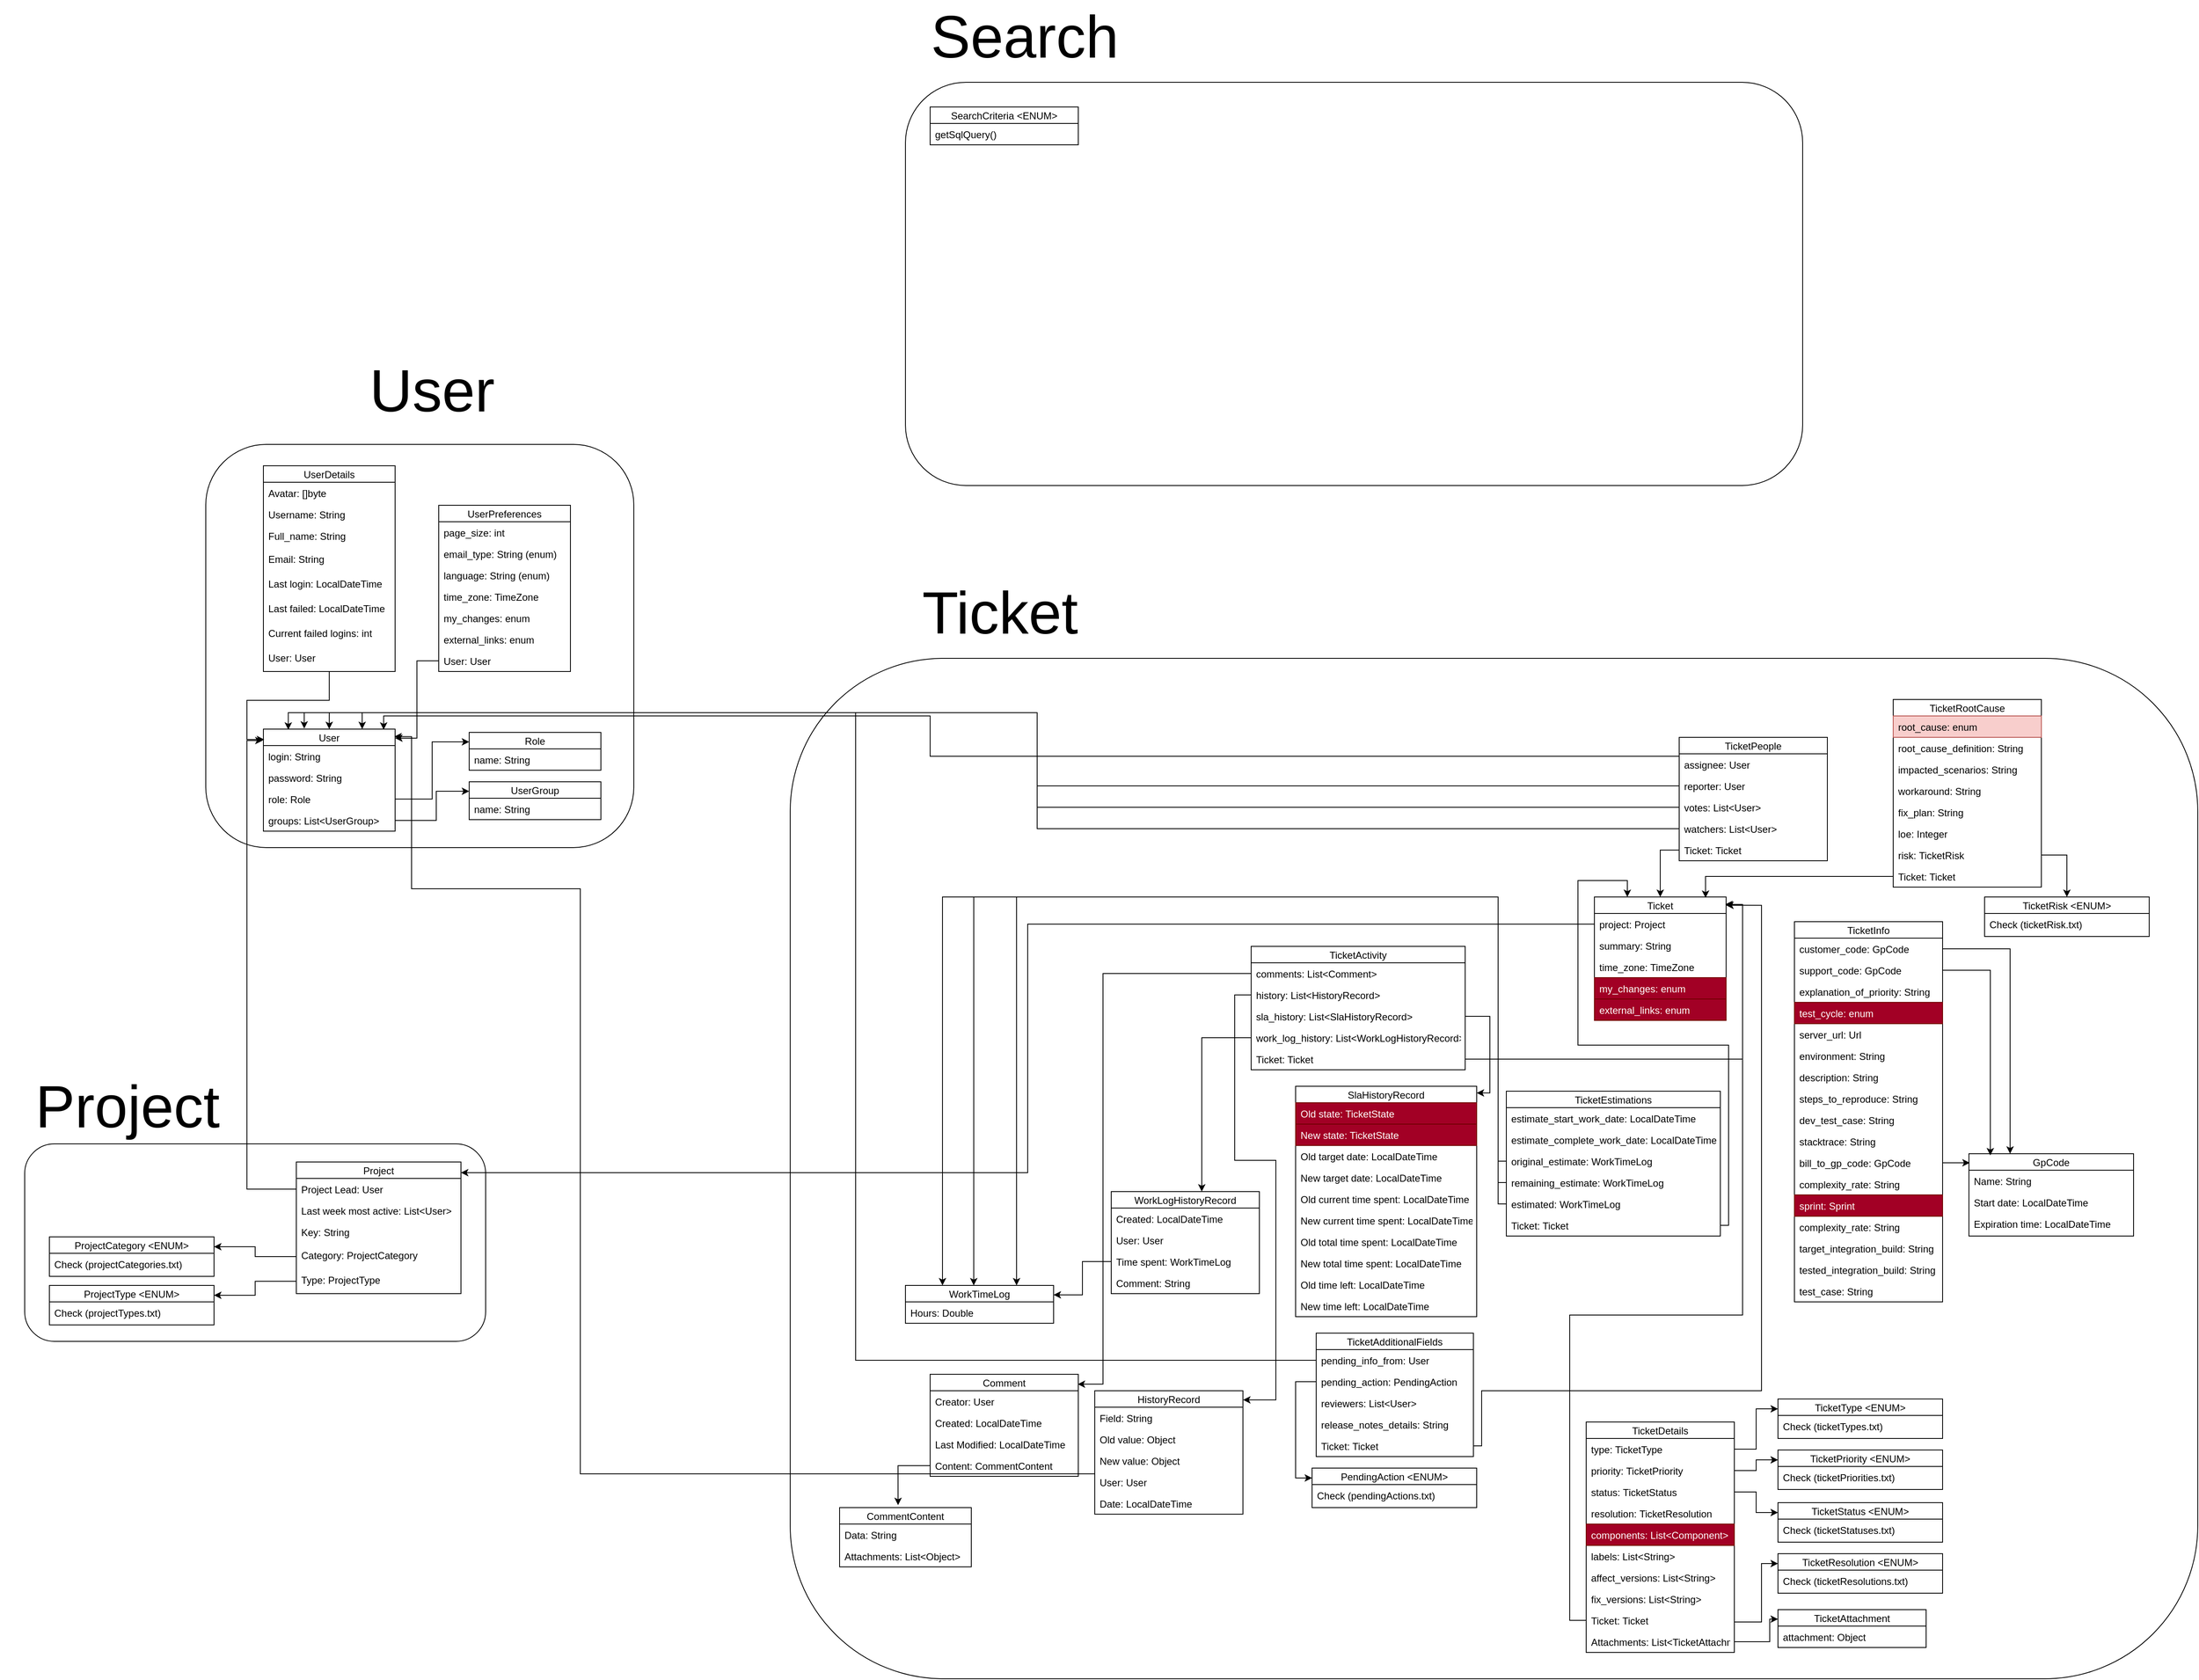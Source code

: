 <mxfile version="15.5.4" type="embed"><diagram id="T32aekfIllu5dWQNfJEE" name="Page-1"><mxGraphModel dx="2678" dy="3081" grid="1" gridSize="10" guides="1" tooltips="1" connect="1" arrows="1" fold="1" page="1" pageScale="1" pageWidth="827" pageHeight="1169" math="0" shadow="0"><root><mxCell id="0"/><mxCell id="1" parent="0"/><mxCell id="2G7QyxXY0g-MNs9BxpqW-143" value="" style="rounded=1;whiteSpace=wrap;html=1;" parent="1" vertex="1"><mxGeometry x="90" y="-1420" width="1710" height="1240" as="geometry"/></mxCell><mxCell id="2G7QyxXY0g-MNs9BxpqW-136" value="" style="rounded=1;whiteSpace=wrap;html=1;" parent="1" vertex="1"><mxGeometry x="-840" y="-830" width="560" height="240" as="geometry"/></mxCell><mxCell id="2G7QyxXY0g-MNs9BxpqW-134" value="" style="rounded=1;whiteSpace=wrap;html=1;" parent="1" vertex="1"><mxGeometry x="-620" y="-1680" width="520" height="490" as="geometry"/></mxCell><mxCell id="2G7QyxXY0g-MNs9BxpqW-76" style="edgeStyle=orthogonalEdgeStyle;rounded=0;orthogonalLoop=1;jettySize=auto;html=1;entryX=1;entryY=0.081;entryDx=0;entryDy=0;entryPerimeter=0;" parent="1" source="Ooq9MZfTdX-30O_yYHVG-53" target="2G7QyxXY0g-MNs9BxpqW-2" edge="1"><mxGeometry relative="1" as="geometry"/></mxCell><mxCell id="2G7QyxXY0g-MNs9BxpqW-78" style="edgeStyle=orthogonalEdgeStyle;rounded=0;orthogonalLoop=1;jettySize=auto;html=1;entryX=1;entryY=0.25;entryDx=0;entryDy=0;" parent="1" source="2G7QyxXY0g-MNs9BxpqW-6" target="2G7QyxXY0g-MNs9BxpqW-19" edge="1"><mxGeometry relative="1" as="geometry"/></mxCell><mxCell id="2G7QyxXY0g-MNs9BxpqW-79" style="edgeStyle=orthogonalEdgeStyle;rounded=0;orthogonalLoop=1;jettySize=auto;html=1;entryX=1;entryY=0.25;entryDx=0;entryDy=0;" parent="1" source="2G7QyxXY0g-MNs9BxpqW-35" target="2G7QyxXY0g-MNs9BxpqW-37" edge="1"><mxGeometry relative="1" as="geometry"/></mxCell><mxCell id="2G7QyxXY0g-MNs9BxpqW-80" style="edgeStyle=orthogonalEdgeStyle;rounded=0;orthogonalLoop=1;jettySize=auto;html=1;entryX=-0.006;entryY=0.112;entryDx=0;entryDy=0;entryPerimeter=0;" parent="1" source="2G7QyxXY0g-MNs9BxpqW-3" target="Ooq9MZfTdX-30O_yYHVG-12" edge="1"><mxGeometry relative="1" as="geometry"/></mxCell><mxCell id="2G7QyxXY0g-MNs9BxpqW-81" style="edgeStyle=orthogonalEdgeStyle;rounded=0;orthogonalLoop=1;jettySize=auto;html=1;entryX=0;entryY=0.25;entryDx=0;entryDy=0;" parent="1" source="Ooq9MZfTdX-30O_yYHVG-46" target="Ooq9MZfTdX-30O_yYHVG-47" edge="1"><mxGeometry relative="1" as="geometry"/></mxCell><mxCell id="2G7QyxXY0g-MNs9BxpqW-83" style="edgeStyle=orthogonalEdgeStyle;rounded=0;orthogonalLoop=1;jettySize=auto;html=1;entryX=0.006;entryY=0.102;entryDx=0;entryDy=0;entryPerimeter=0;" parent="1" source="Ooq9MZfTdX-30O_yYHVG-2" target="Ooq9MZfTdX-30O_yYHVG-12" edge="1"><mxGeometry relative="1" as="geometry"/></mxCell><mxCell id="2G7QyxXY0g-MNs9BxpqW-86" style="edgeStyle=orthogonalEdgeStyle;rounded=0;orthogonalLoop=1;jettySize=auto;html=1;entryX=0;entryY=0.25;entryDx=0;entryDy=0;" parent="1" source="2G7QyxXY0g-MNs9BxpqW-84" target="Ooq9MZfTdX-30O_yYHVG-39" edge="1"><mxGeometry relative="1" as="geometry"><Array as="points"><mxPoint x="-340" y="-1223"/><mxPoint x="-340" y="-1259"/></Array></mxGeometry></mxCell><mxCell id="2G7QyxXY0g-MNs9BxpqW-88" style="edgeStyle=orthogonalEdgeStyle;rounded=0;orthogonalLoop=1;jettySize=auto;html=1;entryX=1;entryY=0.089;entryDx=0;entryDy=0;entryPerimeter=0;" parent="1" source="2G7QyxXY0g-MNs9BxpqW-87" target="Ooq9MZfTdX-30O_yYHVG-12" edge="1"><mxGeometry relative="1" as="geometry"/></mxCell><mxCell id="2G7QyxXY0g-MNs9BxpqW-90" style="edgeStyle=orthogonalEdgeStyle;rounded=0;orthogonalLoop=1;jettySize=auto;html=1;entryX=1;entryY=0.067;entryDx=0;entryDy=0;entryPerimeter=0;" parent="1" source="2G7QyxXY0g-MNs9BxpqW-89" target="Ooq9MZfTdX-30O_yYHVG-51" edge="1"><mxGeometry relative="1" as="geometry"><Array as="points"><mxPoint x="930" y="-463"/><mxPoint x="930" y="-530"/><mxPoint x="1270" y="-530"/><mxPoint x="1270" y="-1120"/></Array></mxGeometry></mxCell><mxCell id="2G7QyxXY0g-MNs9BxpqW-92" style="edgeStyle=orthogonalEdgeStyle;rounded=0;orthogonalLoop=1;jettySize=auto;html=1;entryX=0.994;entryY=0.06;entryDx=0;entryDy=0;entryPerimeter=0;" parent="1" source="2G7QyxXY0g-MNs9BxpqW-91" target="Ooq9MZfTdX-30O_yYHVG-51" edge="1"><mxGeometry relative="1" as="geometry"/></mxCell><mxCell id="2G7QyxXY0g-MNs9BxpqW-94" style="edgeStyle=orthogonalEdgeStyle;rounded=0;orthogonalLoop=1;jettySize=auto;html=1;entryX=1;entryY=0.067;entryDx=0;entryDy=0;entryPerimeter=0;" parent="1" source="2G7QyxXY0g-MNs9BxpqW-93" target="Ooq9MZfTdX-30O_yYHVG-51" edge="1"><mxGeometry relative="1" as="geometry"/></mxCell><mxCell id="2G7QyxXY0g-MNs9BxpqW-95" style="edgeStyle=orthogonalEdgeStyle;rounded=0;orthogonalLoop=1;jettySize=auto;html=1;entryX=0;entryY=0.25;entryDx=0;entryDy=0;" parent="1" source="Ooq9MZfTdX-30O_yYHVG-66" target="2G7QyxXY0g-MNs9BxpqW-33" edge="1"><mxGeometry relative="1" as="geometry"/></mxCell><mxCell id="2G7QyxXY0g-MNs9BxpqW-98" style="edgeStyle=orthogonalEdgeStyle;rounded=0;orthogonalLoop=1;jettySize=auto;html=1;entryX=0;entryY=0.25;entryDx=0;entryDy=0;" parent="1" source="2G7QyxXY0g-MNs9BxpqW-97" target="Ooq9MZfTdX-30O_yYHVG-87" edge="1"><mxGeometry relative="1" as="geometry"><Array as="points"><mxPoint x="1280" y="-225"/><mxPoint x="1280" y="-252"/></Array></mxGeometry></mxCell><mxCell id="2G7QyxXY0g-MNs9BxpqW-102" style="edgeStyle=orthogonalEdgeStyle;rounded=0;orthogonalLoop=1;jettySize=auto;html=1;entryX=0.444;entryY=-0.042;entryDx=0;entryDy=0;entryPerimeter=0;" parent="1" source="2G7QyxXY0g-MNs9BxpqW-44" target="2G7QyxXY0g-MNs9BxpqW-45" edge="1"><mxGeometry relative="1" as="geometry"/></mxCell><mxCell id="2G7QyxXY0g-MNs9BxpqW-104" style="edgeStyle=orthogonalEdgeStyle;rounded=0;orthogonalLoop=1;jettySize=auto;html=1;entryX=0.25;entryY=0;entryDx=0;entryDy=0;" parent="1" source="Ooq9MZfTdX-30O_yYHVG-76" target="2G7QyxXY0g-MNs9BxpqW-25" edge="1"><mxGeometry relative="1" as="geometry"/></mxCell><mxCell id="2G7QyxXY0g-MNs9BxpqW-105" style="edgeStyle=orthogonalEdgeStyle;rounded=0;orthogonalLoop=1;jettySize=auto;html=1;entryX=0.13;entryY=0.02;entryDx=0;entryDy=0;entryPerimeter=0;" parent="1" source="Ooq9MZfTdX-30O_yYHVG-77" target="2G7QyxXY0g-MNs9BxpqW-25" edge="1"><mxGeometry relative="1" as="geometry"/></mxCell><mxCell id="2G7QyxXY0g-MNs9BxpqW-106" style="edgeStyle=orthogonalEdgeStyle;rounded=0;orthogonalLoop=1;jettySize=auto;html=1;entryX=0.005;entryY=0.11;entryDx=0;entryDy=0;entryPerimeter=0;" parent="1" source="Ooq9MZfTdX-30O_yYHVG-86" target="2G7QyxXY0g-MNs9BxpqW-25" edge="1"><mxGeometry relative="1" as="geometry"/></mxCell><mxCell id="2G7QyxXY0g-MNs9BxpqW-107" style="edgeStyle=orthogonalEdgeStyle;rounded=0;orthogonalLoop=1;jettySize=auto;html=1;entryX=0.996;entryY=0.097;entryDx=0;entryDy=0;entryPerimeter=0;" parent="1" source="Ooq9MZfTdX-30O_yYHVG-135" target="2G7QyxXY0g-MNs9BxpqW-40" edge="1"><mxGeometry relative="1" as="geometry"><Array as="points"><mxPoint x="470" y="-1037"/><mxPoint x="470" y="-538"/></Array></mxGeometry></mxCell><mxCell id="2G7QyxXY0g-MNs9BxpqW-108" style="edgeStyle=orthogonalEdgeStyle;rounded=0;orthogonalLoop=1;jettySize=auto;html=1;entryX=1.001;entryY=0.074;entryDx=0;entryDy=0;entryPerimeter=0;" parent="1" source="Ooq9MZfTdX-30O_yYHVG-137" target="2G7QyxXY0g-MNs9BxpqW-51" edge="1"><mxGeometry relative="1" as="geometry"><Array as="points"><mxPoint x="630" y="-1011"/><mxPoint x="630" y="-810"/><mxPoint x="680" y="-810"/><mxPoint x="680" y="-519"/></Array></mxGeometry></mxCell><mxCell id="2G7QyxXY0g-MNs9BxpqW-109" style="edgeStyle=orthogonalEdgeStyle;rounded=0;orthogonalLoop=1;jettySize=auto;html=1;" parent="1" source="Ooq9MZfTdX-30O_yYHVG-144" target="2G7QyxXY0g-MNs9BxpqW-69" edge="1"><mxGeometry relative="1" as="geometry"><Array as="points"><mxPoint x="590" y="-959"/></Array></mxGeometry></mxCell><mxCell id="2G7QyxXY0g-MNs9BxpqW-110" style="edgeStyle=orthogonalEdgeStyle;rounded=0;orthogonalLoop=1;jettySize=auto;html=1;entryX=1;entryY=0.029;entryDx=0;entryDy=0;entryPerimeter=0;" parent="1" source="Ooq9MZfTdX-30O_yYHVG-138" target="2G7QyxXY0g-MNs9BxpqW-56" edge="1"><mxGeometry relative="1" as="geometry"><Array as="points"><mxPoint x="940" y="-985"/><mxPoint x="940" y="-892"/></Array></mxGeometry></mxCell><mxCell id="2G7QyxXY0g-MNs9BxpqW-112" style="edgeStyle=orthogonalEdgeStyle;rounded=0;orthogonalLoop=1;jettySize=auto;html=1;entryX=0.5;entryY=0;entryDx=0;entryDy=0;" parent="1" source="2G7QyxXY0g-MNs9BxpqW-111" target="Ooq9MZfTdX-30O_yYHVG-51" edge="1"><mxGeometry relative="1" as="geometry"/></mxCell><mxCell id="2G7QyxXY0g-MNs9BxpqW-113" style="edgeStyle=orthogonalEdgeStyle;rounded=0;orthogonalLoop=1;jettySize=auto;html=1;entryX=0.913;entryY=0.006;entryDx=0;entryDy=0;entryPerimeter=0;exitX=0;exitY=0.5;exitDx=0;exitDy=0;" parent="1" source="Ooq9MZfTdX-30O_yYHVG-102" target="Ooq9MZfTdX-30O_yYHVG-12" edge="1"><mxGeometry relative="1" as="geometry"><mxPoint x="-411" y="-1335" as="targetPoint"/><Array as="points"><mxPoint x="260" y="-1301"/><mxPoint x="260" y="-1350"/><mxPoint x="-404" y="-1350"/></Array></mxGeometry></mxCell><mxCell id="2G7QyxXY0g-MNs9BxpqW-114" style="edgeStyle=orthogonalEdgeStyle;rounded=0;orthogonalLoop=1;jettySize=auto;html=1;entryX=0.75;entryY=0;entryDx=0;entryDy=0;" parent="1" source="Ooq9MZfTdX-30O_yYHVG-103" target="Ooq9MZfTdX-30O_yYHVG-12" edge="1"><mxGeometry relative="1" as="geometry"/></mxCell><mxCell id="2G7QyxXY0g-MNs9BxpqW-115" style="edgeStyle=orthogonalEdgeStyle;rounded=0;orthogonalLoop=1;jettySize=auto;html=1;entryX=0.5;entryY=0;entryDx=0;entryDy=0;" parent="1" source="Ooq9MZfTdX-30O_yYHVG-104" target="Ooq9MZfTdX-30O_yYHVG-12" edge="1"><mxGeometry relative="1" as="geometry"><mxPoint x="-390" y="-1160" as="targetPoint"/></mxGeometry></mxCell><mxCell id="2G7QyxXY0g-MNs9BxpqW-116" style="edgeStyle=orthogonalEdgeStyle;rounded=0;orthogonalLoop=1;jettySize=auto;html=1;entryX=0.189;entryY=0.006;entryDx=0;entryDy=0;entryPerimeter=0;" parent="1" source="Ooq9MZfTdX-30O_yYHVG-105" target="Ooq9MZfTdX-30O_yYHVG-12" edge="1"><mxGeometry relative="1" as="geometry"/></mxCell><mxCell id="2G7QyxXY0g-MNs9BxpqW-120" style="edgeStyle=orthogonalEdgeStyle;rounded=0;orthogonalLoop=1;jettySize=auto;html=1;entryX=0.844;entryY=0.007;entryDx=0;entryDy=0;entryPerimeter=0;" parent="1" source="2G7QyxXY0g-MNs9BxpqW-119" target="Ooq9MZfTdX-30O_yYHVG-51" edge="1"><mxGeometry relative="1" as="geometry"/></mxCell><mxCell id="2G7QyxXY0g-MNs9BxpqW-129" style="edgeStyle=orthogonalEdgeStyle;rounded=0;orthogonalLoop=1;jettySize=auto;html=1;entryX=0;entryY=0.25;entryDx=0;entryDy=0;exitX=1;exitY=0.5;exitDx=0;exitDy=0;" parent="1" source="Ooq9MZfTdX-30O_yYHVG-69" target="2G7QyxXY0g-MNs9BxpqW-127" edge="1"><mxGeometry relative="1" as="geometry"><Array as="points"><mxPoint x="1237" y="-249"/><mxPoint x="1270" y="-249"/><mxPoint x="1270" y="-320"/></Array></mxGeometry></mxCell><mxCell id="2G7QyxXY0g-MNs9BxpqW-132" style="edgeStyle=orthogonalEdgeStyle;rounded=0;orthogonalLoop=1;jettySize=auto;html=1;entryX=0.5;entryY=0;entryDx=0;entryDy=0;" parent="1" source="Ooq9MZfTdX-30O_yYHVG-123" target="2G7QyxXY0g-MNs9BxpqW-130" edge="1"><mxGeometry relative="1" as="geometry"/></mxCell><mxCell id="2G7QyxXY0g-MNs9BxpqW-133" style="edgeStyle=orthogonalEdgeStyle;rounded=0;orthogonalLoop=1;jettySize=auto;html=1;entryX=0.31;entryY=-0.005;entryDx=0;entryDy=0;entryPerimeter=0;" parent="1" source="Ooq9MZfTdX-30O_yYHVG-125" target="Ooq9MZfTdX-30O_yYHVG-12" edge="1"><mxGeometry relative="1" as="geometry"/></mxCell><mxCell id="2G7QyxXY0g-MNs9BxpqW-2" value="Project" style="swimlane;fontStyle=0;childLayout=stackLayout;horizontal=1;startSize=20;fillColor=none;horizontalStack=0;resizeParent=1;resizeParentMax=0;resizeLast=0;collapsible=1;marginBottom=0;" parent="1" vertex="1"><mxGeometry x="-510" y="-808" width="200" height="160" as="geometry"><mxRectangle x="10" y="-1210" width="100" height="26" as="alternateBounds"/></mxGeometry></mxCell><mxCell id="2G7QyxXY0g-MNs9BxpqW-3" value="Project Lead: User" style="text;strokeColor=none;fillColor=none;align=left;verticalAlign=top;spacingLeft=4;spacingRight=4;overflow=hidden;rotatable=0;points=[[0,0.5],[1,0.5]];portConstraint=eastwest;" parent="2G7QyxXY0g-MNs9BxpqW-2" vertex="1"><mxGeometry y="20" width="200" height="26" as="geometry"/></mxCell><mxCell id="2G7QyxXY0g-MNs9BxpqW-4" value="Last week most active: List&lt;User&gt;" style="text;strokeColor=none;fillColor=none;align=left;verticalAlign=top;spacingLeft=4;spacingRight=4;overflow=hidden;rotatable=0;points=[[0,0.5],[1,0.5]];portConstraint=eastwest;" parent="2G7QyxXY0g-MNs9BxpqW-2" vertex="1"><mxGeometry y="46" width="200" height="26" as="geometry"/></mxCell><mxCell id="2G7QyxXY0g-MNs9BxpqW-5" value="Key: String" style="text;strokeColor=none;fillColor=none;align=left;verticalAlign=top;spacingLeft=4;spacingRight=4;overflow=hidden;rotatable=0;points=[[0,0.5],[1,0.5]];portConstraint=eastwest;" parent="2G7QyxXY0g-MNs9BxpqW-2" vertex="1"><mxGeometry y="72" width="200" height="28" as="geometry"/></mxCell><mxCell id="2G7QyxXY0g-MNs9BxpqW-6" value="Category: ProjectCategory" style="text;strokeColor=none;fillColor=none;align=left;verticalAlign=top;spacingLeft=4;spacingRight=4;overflow=hidden;rotatable=0;points=[[0,0.5],[1,0.5]];portConstraint=eastwest;" parent="2G7QyxXY0g-MNs9BxpqW-2" vertex="1"><mxGeometry y="100" width="200" height="30" as="geometry"/></mxCell><mxCell id="2G7QyxXY0g-MNs9BxpqW-35" value="Type: ProjectType" style="text;strokeColor=none;fillColor=none;align=left;verticalAlign=top;spacingLeft=4;spacingRight=4;overflow=hidden;rotatable=0;points=[[0,0.5],[1,0.5]];portConstraint=eastwest;" parent="2G7QyxXY0g-MNs9BxpqW-2" vertex="1"><mxGeometry y="130" width="200" height="30" as="geometry"/></mxCell><mxCell id="2G7QyxXY0g-MNs9BxpqW-19" value="ProjectCategory &lt;ENUM&gt;" style="swimlane;fontStyle=0;childLayout=stackLayout;horizontal=1;startSize=20;fillColor=none;horizontalStack=0;resizeParent=1;resizeParentMax=0;resizeLast=0;collapsible=1;marginBottom=0;" parent="1" vertex="1"><mxGeometry x="-810" y="-717" width="200" height="48" as="geometry"><mxRectangle x="10" y="-1210" width="100" height="26" as="alternateBounds"/></mxGeometry></mxCell><mxCell id="2G7QyxXY0g-MNs9BxpqW-22" value="Check (projectCategories.txt)&#10;" style="text;strokeColor=none;fillColor=none;align=left;verticalAlign=top;spacingLeft=4;spacingRight=4;overflow=hidden;rotatable=0;points=[[0,0.5],[1,0.5]];portConstraint=eastwest;" parent="2G7QyxXY0g-MNs9BxpqW-19" vertex="1"><mxGeometry y="20" width="200" height="28" as="geometry"/></mxCell><mxCell id="2G7QyxXY0g-MNs9BxpqW-37" value="ProjectType &lt;ENUM&gt;" style="swimlane;fontStyle=0;childLayout=stackLayout;horizontal=1;startSize=20;fillColor=none;horizontalStack=0;resizeParent=1;resizeParentMax=0;resizeLast=0;collapsible=1;marginBottom=0;" parent="1" vertex="1"><mxGeometry x="-810" y="-658" width="200" height="48" as="geometry"><mxRectangle x="10" y="-1210" width="100" height="26" as="alternateBounds"/></mxGeometry></mxCell><mxCell id="2G7QyxXY0g-MNs9BxpqW-38" value="Check (projectTypes.txt)&#10;" style="text;strokeColor=none;fillColor=none;align=left;verticalAlign=top;spacingLeft=4;spacingRight=4;overflow=hidden;rotatable=0;points=[[0,0.5],[1,0.5]];portConstraint=eastwest;" parent="2G7QyxXY0g-MNs9BxpqW-37" vertex="1"><mxGeometry y="20" width="200" height="28" as="geometry"/></mxCell><mxCell id="Ooq9MZfTdX-30O_yYHVG-12" value="User" style="swimlane;fontStyle=0;childLayout=stackLayout;horizontal=1;startSize=20;fillColor=none;horizontalStack=0;resizeParent=1;resizeParentMax=0;resizeLast=0;collapsible=1;marginBottom=0;" parent="1" vertex="1"><mxGeometry x="-550" y="-1334" width="160" height="124" as="geometry"><mxRectangle x="10" y="-1210" width="100" height="26" as="alternateBounds"/></mxGeometry></mxCell><mxCell id="Ooq9MZfTdX-30O_yYHVG-13" value="login: String" style="text;strokeColor=none;fillColor=none;align=left;verticalAlign=top;spacingLeft=4;spacingRight=4;overflow=hidden;rotatable=0;points=[[0,0.5],[1,0.5]];portConstraint=eastwest;" parent="Ooq9MZfTdX-30O_yYHVG-12" vertex="1"><mxGeometry y="20" width="160" height="26" as="geometry"/></mxCell><mxCell id="Ooq9MZfTdX-30O_yYHVG-14" value="password: String" style="text;strokeColor=none;fillColor=none;align=left;verticalAlign=top;spacingLeft=4;spacingRight=4;overflow=hidden;rotatable=0;points=[[0,0.5],[1,0.5]];portConstraint=eastwest;" parent="Ooq9MZfTdX-30O_yYHVG-12" vertex="1"><mxGeometry y="46" width="160" height="26" as="geometry"/></mxCell><mxCell id="Ooq9MZfTdX-30O_yYHVG-46" value="role: Role" style="text;strokeColor=none;fillColor=none;align=left;verticalAlign=top;spacingLeft=4;spacingRight=4;overflow=hidden;rotatable=0;points=[[0,0.5],[1,0.5]];portConstraint=eastwest;" parent="Ooq9MZfTdX-30O_yYHVG-12" vertex="1"><mxGeometry y="72" width="160" height="26" as="geometry"/></mxCell><mxCell id="2G7QyxXY0g-MNs9BxpqW-84" value="groups: List&lt;UserGroup&gt;" style="text;strokeColor=none;fillColor=none;align=left;verticalAlign=top;spacingLeft=4;spacingRight=4;overflow=hidden;rotatable=0;points=[[0,0.5],[1,0.5]];portConstraint=eastwest;" parent="Ooq9MZfTdX-30O_yYHVG-12" vertex="1"><mxGeometry y="98" width="160" height="26" as="geometry"/></mxCell><mxCell id="Ooq9MZfTdX-30O_yYHVG-2" value="UserDetails" style="swimlane;fontStyle=0;childLayout=stackLayout;horizontal=1;startSize=20;fillColor=none;horizontalStack=0;resizeParent=1;resizeParentMax=0;resizeLast=0;collapsible=1;marginBottom=0;" parent="1" vertex="1"><mxGeometry x="-550" y="-1654" width="160" height="250" as="geometry"><mxRectangle x="10" y="-1210" width="100" height="26" as="alternateBounds"/></mxGeometry></mxCell><mxCell id="Ooq9MZfTdX-30O_yYHVG-3" value="Avatar: []byte" style="text;strokeColor=none;fillColor=none;align=left;verticalAlign=top;spacingLeft=4;spacingRight=4;overflow=hidden;rotatable=0;points=[[0,0.5],[1,0.5]];portConstraint=eastwest;" parent="Ooq9MZfTdX-30O_yYHVG-2" vertex="1"><mxGeometry y="20" width="160" height="26" as="geometry"/></mxCell><mxCell id="Ooq9MZfTdX-30O_yYHVG-4" value="Username: String" style="text;strokeColor=none;fillColor=none;align=left;verticalAlign=top;spacingLeft=4;spacingRight=4;overflow=hidden;rotatable=0;points=[[0,0.5],[1,0.5]];portConstraint=eastwest;" parent="Ooq9MZfTdX-30O_yYHVG-2" vertex="1"><mxGeometry y="46" width="160" height="26" as="geometry"/></mxCell><mxCell id="Ooq9MZfTdX-30O_yYHVG-5" value="Full_name: String" style="text;strokeColor=none;fillColor=none;align=left;verticalAlign=top;spacingLeft=4;spacingRight=4;overflow=hidden;rotatable=0;points=[[0,0.5],[1,0.5]];portConstraint=eastwest;" parent="Ooq9MZfTdX-30O_yYHVG-2" vertex="1"><mxGeometry y="72" width="160" height="28" as="geometry"/></mxCell><mxCell id="Ooq9MZfTdX-30O_yYHVG-7" value="Email: String" style="text;strokeColor=none;fillColor=none;align=left;verticalAlign=top;spacingLeft=4;spacingRight=4;overflow=hidden;rotatable=0;points=[[0,0.5],[1,0.5]];portConstraint=eastwest;" parent="Ooq9MZfTdX-30O_yYHVG-2" vertex="1"><mxGeometry y="100" width="160" height="30" as="geometry"/></mxCell><mxCell id="Ooq9MZfTdX-30O_yYHVG-9" value="Last login: LocalDateTime" style="text;strokeColor=none;fillColor=none;align=left;verticalAlign=top;spacingLeft=4;spacingRight=4;overflow=hidden;rotatable=0;points=[[0,0.5],[1,0.5]];portConstraint=eastwest;" parent="Ooq9MZfTdX-30O_yYHVG-2" vertex="1"><mxGeometry y="130" width="160" height="30" as="geometry"/></mxCell><mxCell id="Ooq9MZfTdX-30O_yYHVG-10" value="Last failed: LocalDateTime" style="text;strokeColor=none;fillColor=none;align=left;verticalAlign=top;spacingLeft=4;spacingRight=4;overflow=hidden;rotatable=0;points=[[0,0.5],[1,0.5]];portConstraint=eastwest;" parent="Ooq9MZfTdX-30O_yYHVG-2" vertex="1"><mxGeometry y="160" width="160" height="30" as="geometry"/></mxCell><mxCell id="Ooq9MZfTdX-30O_yYHVG-11" value="Current failed logins: int" style="text;strokeColor=none;fillColor=none;align=left;verticalAlign=top;spacingLeft=4;spacingRight=4;overflow=hidden;rotatable=0;points=[[0,0.5],[1,0.5]];portConstraint=eastwest;" parent="Ooq9MZfTdX-30O_yYHVG-2" vertex="1"><mxGeometry y="190" width="160" height="30" as="geometry"/></mxCell><mxCell id="2G7QyxXY0g-MNs9BxpqW-82" value="User: User" style="text;strokeColor=none;fillColor=none;align=left;verticalAlign=top;spacingLeft=4;spacingRight=4;overflow=hidden;rotatable=0;points=[[0,0.5],[1,0.5]];portConstraint=eastwest;" parent="Ooq9MZfTdX-30O_yYHVG-2" vertex="1"><mxGeometry y="220" width="160" height="30" as="geometry"/></mxCell><mxCell id="Ooq9MZfTdX-30O_yYHVG-20" value="UserPreferences" style="swimlane;fontStyle=0;childLayout=stackLayout;horizontal=1;startSize=20;fillColor=none;horizontalStack=0;resizeParent=1;resizeParentMax=0;resizeLast=0;collapsible=1;marginBottom=0;" parent="1" vertex="1"><mxGeometry x="-337" y="-1606" width="160" height="202" as="geometry"><mxRectangle x="10" y="-1210" width="100" height="26" as="alternateBounds"/></mxGeometry></mxCell><mxCell id="Ooq9MZfTdX-30O_yYHVG-21" value="page_size: int" style="text;strokeColor=none;fillColor=none;align=left;verticalAlign=top;spacingLeft=4;spacingRight=4;overflow=hidden;rotatable=0;points=[[0,0.5],[1,0.5]];portConstraint=eastwest;" parent="Ooq9MZfTdX-30O_yYHVG-20" vertex="1"><mxGeometry y="20" width="160" height="26" as="geometry"/></mxCell><mxCell id="Ooq9MZfTdX-30O_yYHVG-22" value="email_type: String (enum)" style="text;strokeColor=none;fillColor=none;align=left;verticalAlign=top;spacingLeft=4;spacingRight=4;overflow=hidden;rotatable=0;points=[[0,0.5],[1,0.5]];portConstraint=eastwest;" parent="Ooq9MZfTdX-30O_yYHVG-20" vertex="1"><mxGeometry y="46" width="160" height="26" as="geometry"/></mxCell><mxCell id="Ooq9MZfTdX-30O_yYHVG-23" value="language: String (enum)" style="text;strokeColor=none;fillColor=none;align=left;verticalAlign=top;spacingLeft=4;spacingRight=4;overflow=hidden;rotatable=0;points=[[0,0.5],[1,0.5]];portConstraint=eastwest;" parent="Ooq9MZfTdX-30O_yYHVG-20" vertex="1"><mxGeometry y="72" width="160" height="26" as="geometry"/></mxCell><mxCell id="Ooq9MZfTdX-30O_yYHVG-24" value="time_zone: TimeZone" style="text;strokeColor=none;fillColor=none;align=left;verticalAlign=top;spacingLeft=4;spacingRight=4;overflow=hidden;rotatable=0;points=[[0,0.5],[1,0.5]];portConstraint=eastwest;" parent="Ooq9MZfTdX-30O_yYHVG-20" vertex="1"><mxGeometry y="98" width="160" height="26" as="geometry"/></mxCell><mxCell id="Ooq9MZfTdX-30O_yYHVG-25" value="my_changes: enum" style="text;strokeColor=none;fillColor=none;align=left;verticalAlign=top;spacingLeft=4;spacingRight=4;overflow=hidden;rotatable=0;points=[[0,0.5],[1,0.5]];portConstraint=eastwest;" parent="Ooq9MZfTdX-30O_yYHVG-20" vertex="1"><mxGeometry y="124" width="160" height="26" as="geometry"/></mxCell><mxCell id="Ooq9MZfTdX-30O_yYHVG-26" value="external_links: enum" style="text;strokeColor=none;fillColor=none;align=left;verticalAlign=top;spacingLeft=4;spacingRight=4;overflow=hidden;rotatable=0;points=[[0,0.5],[1,0.5]];portConstraint=eastwest;" parent="Ooq9MZfTdX-30O_yYHVG-20" vertex="1"><mxGeometry y="150" width="160" height="26" as="geometry"/></mxCell><mxCell id="2G7QyxXY0g-MNs9BxpqW-87" value="User: User" style="text;strokeColor=none;fillColor=none;align=left;verticalAlign=top;spacingLeft=4;spacingRight=4;overflow=hidden;rotatable=0;points=[[0,0.5],[1,0.5]];portConstraint=eastwest;" parent="Ooq9MZfTdX-30O_yYHVG-20" vertex="1"><mxGeometry y="176" width="160" height="26" as="geometry"/></mxCell><mxCell id="Ooq9MZfTdX-30O_yYHVG-47" value="Role" style="swimlane;fontStyle=0;childLayout=stackLayout;horizontal=1;startSize=20;fillColor=none;horizontalStack=0;resizeParent=1;resizeParentMax=0;resizeLast=0;collapsible=1;marginBottom=0;" parent="1" vertex="1"><mxGeometry x="-300" y="-1330" width="160" height="46" as="geometry"><mxRectangle x="10" y="-1210" width="100" height="26" as="alternateBounds"/></mxGeometry></mxCell><mxCell id="Ooq9MZfTdX-30O_yYHVG-48" value="name: String" style="text;strokeColor=none;fillColor=none;align=left;verticalAlign=top;spacingLeft=4;spacingRight=4;overflow=hidden;rotatable=0;points=[[0,0.5],[1,0.5]];portConstraint=eastwest;" parent="Ooq9MZfTdX-30O_yYHVG-47" vertex="1"><mxGeometry y="20" width="160" height="26" as="geometry"/></mxCell><mxCell id="Ooq9MZfTdX-30O_yYHVG-39" value="UserGroup" style="swimlane;fontStyle=0;childLayout=stackLayout;horizontal=1;startSize=20;fillColor=none;horizontalStack=0;resizeParent=1;resizeParentMax=0;resizeLast=0;collapsible=1;marginBottom=0;" parent="1" vertex="1"><mxGeometry x="-300" y="-1270" width="160" height="46" as="geometry"><mxRectangle x="10" y="-1210" width="100" height="26" as="alternateBounds"/></mxGeometry></mxCell><mxCell id="Ooq9MZfTdX-30O_yYHVG-40" value="name: String" style="text;strokeColor=none;fillColor=none;align=left;verticalAlign=top;spacingLeft=4;spacingRight=4;overflow=hidden;rotatable=0;points=[[0,0.5],[1,0.5]];portConstraint=eastwest;" parent="Ooq9MZfTdX-30O_yYHVG-39" vertex="1"><mxGeometry y="20" width="160" height="26" as="geometry"/></mxCell><mxCell id="2G7QyxXY0g-MNs9BxpqW-138" style="edgeStyle=orthogonalEdgeStyle;rounded=0;orthogonalLoop=1;jettySize=auto;html=1;entryX=0;entryY=0.25;entryDx=0;entryDy=0;" parent="1" source="Ooq9MZfTdX-30O_yYHVG-67" target="2G7QyxXY0g-MNs9BxpqW-124" edge="1"><mxGeometry relative="1" as="geometry"/></mxCell><mxCell id="2G7QyxXY0g-MNs9BxpqW-139" style="edgeStyle=orthogonalEdgeStyle;rounded=0;orthogonalLoop=1;jettySize=auto;html=1;entryX=0;entryY=0.25;entryDx=0;entryDy=0;" parent="1" source="Ooq9MZfTdX-30O_yYHVG-68" target="2G7QyxXY0g-MNs9BxpqW-121" edge="1"><mxGeometry relative="1" as="geometry"/></mxCell><mxCell id="2G7QyxXY0g-MNs9BxpqW-140" style="edgeStyle=orthogonalEdgeStyle;rounded=0;orthogonalLoop=1;jettySize=auto;html=1;entryX=0.25;entryY=0;entryDx=0;entryDy=0;exitX=1;exitY=0.5;exitDx=0;exitDy=0;" parent="1" source="2G7QyxXY0g-MNs9BxpqW-117" target="Ooq9MZfTdX-30O_yYHVG-51" edge="1"><mxGeometry relative="1" as="geometry"><Array as="points"><mxPoint x="1230" y="-731"/><mxPoint x="1230" y="-950"/><mxPoint x="1047" y="-950"/><mxPoint x="1047" y="-1150"/><mxPoint x="1107" y="-1150"/></Array></mxGeometry></mxCell><mxCell id="2G7QyxXY0g-MNs9BxpqW-142" style="edgeStyle=orthogonalEdgeStyle;rounded=0;orthogonalLoop=1;jettySize=auto;html=1;entryX=0.994;entryY=0.073;entryDx=0;entryDy=0;entryPerimeter=0;" parent="1" source="2G7QyxXY0g-MNs9BxpqW-55" target="Ooq9MZfTdX-30O_yYHVG-12" edge="1"><mxGeometry relative="1" as="geometry"><Array as="points"><mxPoint x="-165" y="-429"/><mxPoint x="-165" y="-1140"/><mxPoint x="-370" y="-1140"/><mxPoint x="-370" y="-1325"/></Array></mxGeometry></mxCell><mxCell id="Ooq9MZfTdX-30O_yYHVG-101" value="TicketPeople" style="swimlane;fontStyle=0;childLayout=stackLayout;horizontal=1;startSize=20;fillColor=none;horizontalStack=0;resizeParent=1;resizeParentMax=0;resizeLast=0;collapsible=1;marginBottom=0;" parent="1" vertex="1"><mxGeometry x="1170" y="-1324" width="180" height="150" as="geometry"><mxRectangle x="10" y="-1210" width="100" height="26" as="alternateBounds"/></mxGeometry></mxCell><mxCell id="Ooq9MZfTdX-30O_yYHVG-102" value="assignee: User" style="text;strokeColor=none;fillColor=none;align=left;verticalAlign=top;spacingLeft=4;spacingRight=4;overflow=hidden;rotatable=0;points=[[0,0.5],[1,0.5]];portConstraint=eastwest;" parent="Ooq9MZfTdX-30O_yYHVG-101" vertex="1"><mxGeometry y="20" width="180" height="26" as="geometry"/></mxCell><mxCell id="Ooq9MZfTdX-30O_yYHVG-103" value="reporter: User" style="text;strokeColor=none;fillColor=none;align=left;verticalAlign=top;spacingLeft=4;spacingRight=4;overflow=hidden;rotatable=0;points=[[0,0.5],[1,0.5]];portConstraint=eastwest;" parent="Ooq9MZfTdX-30O_yYHVG-101" vertex="1"><mxGeometry y="46" width="180" height="26" as="geometry"/></mxCell><mxCell id="Ooq9MZfTdX-30O_yYHVG-104" value="votes: List&lt;User&gt;" style="text;strokeColor=none;fillColor=none;align=left;verticalAlign=top;spacingLeft=4;spacingRight=4;overflow=hidden;rotatable=0;points=[[0,0.5],[1,0.5]];portConstraint=eastwest;" parent="Ooq9MZfTdX-30O_yYHVG-101" vertex="1"><mxGeometry y="72" width="180" height="26" as="geometry"/></mxCell><mxCell id="Ooq9MZfTdX-30O_yYHVG-105" value="watchers: List&lt;User&gt;" style="text;strokeColor=none;fillColor=none;align=left;verticalAlign=top;spacingLeft=4;spacingRight=4;overflow=hidden;rotatable=0;points=[[0,0.5],[1,0.5]];portConstraint=eastwest;" parent="Ooq9MZfTdX-30O_yYHVG-101" vertex="1"><mxGeometry y="98" width="180" height="26" as="geometry"/></mxCell><mxCell id="2G7QyxXY0g-MNs9BxpqW-111" value="Ticket: Ticket" style="text;strokeColor=none;fillColor=none;align=left;verticalAlign=top;spacingLeft=4;spacingRight=4;overflow=hidden;rotatable=0;points=[[0,0.5],[1,0.5]];portConstraint=eastwest;" parent="Ooq9MZfTdX-30O_yYHVG-101" vertex="1"><mxGeometry y="124" width="180" height="26" as="geometry"/></mxCell><mxCell id="Ooq9MZfTdX-30O_yYHVG-51" value="Ticket" style="swimlane;fontStyle=0;childLayout=stackLayout;horizontal=1;startSize=20;fillColor=none;horizontalStack=0;resizeParent=1;resizeParentMax=0;resizeLast=0;collapsible=1;marginBottom=0;" parent="1" vertex="1"><mxGeometry x="1067" y="-1130" width="160" height="150" as="geometry"><mxRectangle x="10" y="-1210" width="100" height="26" as="alternateBounds"/></mxGeometry></mxCell><mxCell id="Ooq9MZfTdX-30O_yYHVG-53" value="project: Project" style="text;align=left;verticalAlign=top;spacingLeft=4;spacingRight=4;overflow=hidden;rotatable=0;points=[[0,0.5],[1,0.5]];portConstraint=eastwest;" parent="Ooq9MZfTdX-30O_yYHVG-51" vertex="1"><mxGeometry y="20" width="160" height="26" as="geometry"/></mxCell><mxCell id="Ooq9MZfTdX-30O_yYHVG-54" value="summary: String" style="text;strokeColor=none;fillColor=none;align=left;verticalAlign=top;spacingLeft=4;spacingRight=4;overflow=hidden;rotatable=0;points=[[0,0.5],[1,0.5]];portConstraint=eastwest;" parent="Ooq9MZfTdX-30O_yYHVG-51" vertex="1"><mxGeometry y="46" width="160" height="26" as="geometry"/></mxCell><mxCell id="Ooq9MZfTdX-30O_yYHVG-55" value="time_zone: TimeZone" style="text;strokeColor=none;fillColor=none;align=left;verticalAlign=top;spacingLeft=4;spacingRight=4;overflow=hidden;rotatable=0;points=[[0,0.5],[1,0.5]];portConstraint=eastwest;" parent="Ooq9MZfTdX-30O_yYHVG-51" vertex="1"><mxGeometry y="72" width="160" height="26" as="geometry"/></mxCell><mxCell id="Ooq9MZfTdX-30O_yYHVG-56" value="my_changes: enum" style="text;strokeColor=#6F0000;fillColor=#a20025;align=left;verticalAlign=top;spacingLeft=4;spacingRight=4;overflow=hidden;rotatable=0;points=[[0,0.5],[1,0.5]];portConstraint=eastwest;fontColor=#ffffff;" parent="Ooq9MZfTdX-30O_yYHVG-51" vertex="1"><mxGeometry y="98" width="160" height="26" as="geometry"/></mxCell><mxCell id="Ooq9MZfTdX-30O_yYHVG-57" value="external_links: enum" style="text;strokeColor=#6F0000;fillColor=#a20025;align=left;verticalAlign=top;spacingLeft=4;spacingRight=4;overflow=hidden;rotatable=0;points=[[0,0.5],[1,0.5]];portConstraint=eastwest;fontColor=#ffffff;" parent="Ooq9MZfTdX-30O_yYHVG-51" vertex="1"><mxGeometry y="124" width="160" height="26" as="geometry"/></mxCell><mxCell id="Ooq9MZfTdX-30O_yYHVG-134" value="TicketActivity" style="swimlane;fontStyle=0;childLayout=stackLayout;horizontal=1;startSize=20;fillColor=none;horizontalStack=0;resizeParent=1;resizeParentMax=0;resizeLast=0;collapsible=1;marginBottom=0;" parent="1" vertex="1"><mxGeometry x="650" y="-1070" width="260" height="150" as="geometry"><mxRectangle x="10" y="-1210" width="100" height="26" as="alternateBounds"/></mxGeometry></mxCell><mxCell id="Ooq9MZfTdX-30O_yYHVG-135" value="comments: List&lt;Comment&gt;" style="text;align=left;verticalAlign=top;spacingLeft=4;spacingRight=4;overflow=hidden;rotatable=0;points=[[0,0.5],[1,0.5]];portConstraint=eastwest;" parent="Ooq9MZfTdX-30O_yYHVG-134" vertex="1"><mxGeometry y="20" width="260" height="26" as="geometry"/></mxCell><mxCell id="Ooq9MZfTdX-30O_yYHVG-137" value="history: List&lt;HistoryRecord&gt;" style="text;align=left;verticalAlign=top;spacingLeft=4;spacingRight=4;overflow=hidden;rotatable=0;points=[[0,0.5],[1,0.5]];portConstraint=eastwest;" parent="Ooq9MZfTdX-30O_yYHVG-134" vertex="1"><mxGeometry y="46" width="260" height="26" as="geometry"/></mxCell><mxCell id="Ooq9MZfTdX-30O_yYHVG-138" value="sla_history: List&lt;SlaHistoryRecord&gt;" style="text;align=left;verticalAlign=top;spacingLeft=4;spacingRight=4;overflow=hidden;rotatable=0;points=[[0,0.5],[1,0.5]];portConstraint=eastwest;" parent="Ooq9MZfTdX-30O_yYHVG-134" vertex="1"><mxGeometry y="72" width="260" height="26" as="geometry"/></mxCell><mxCell id="Ooq9MZfTdX-30O_yYHVG-144" value="work_log_history: List&lt;WorkLogHistoryRecord&gt;" style="text;strokeColor=none;fillColor=none;align=left;verticalAlign=top;spacingLeft=4;spacingRight=4;overflow=hidden;rotatable=0;points=[[0,0.5],[1,0.5]];portConstraint=eastwest;" parent="Ooq9MZfTdX-30O_yYHVG-134" vertex="1"><mxGeometry y="98" width="260" height="26" as="geometry"/></mxCell><mxCell id="2G7QyxXY0g-MNs9BxpqW-91" value="Ticket: Ticket" style="text;strokeColor=none;fillColor=none;align=left;verticalAlign=top;spacingLeft=4;spacingRight=4;overflow=hidden;rotatable=0;points=[[0,0.5],[1,0.5]];portConstraint=eastwest;" parent="Ooq9MZfTdX-30O_yYHVG-134" vertex="1"><mxGeometry y="124" width="260" height="26" as="geometry"/></mxCell><mxCell id="Ooq9MZfTdX-30O_yYHVG-75" value="TicketInfo" style="swimlane;fontStyle=0;childLayout=stackLayout;horizontal=1;startSize=20;fillColor=none;horizontalStack=0;resizeParent=1;resizeParentMax=0;resizeLast=0;collapsible=1;marginBottom=0;" parent="1" vertex="1"><mxGeometry x="1310" y="-1100" width="180" height="462" as="geometry"><mxRectangle x="10" y="-1210" width="100" height="26" as="alternateBounds"/></mxGeometry></mxCell><mxCell id="Ooq9MZfTdX-30O_yYHVG-76" value="customer_code: GpCode" style="text;align=left;verticalAlign=top;spacingLeft=4;spacingRight=4;overflow=hidden;rotatable=0;points=[[0,0.5],[1,0.5]];portConstraint=eastwest;" parent="Ooq9MZfTdX-30O_yYHVG-75" vertex="1"><mxGeometry y="20" width="180" height="26" as="geometry"/></mxCell><mxCell id="Ooq9MZfTdX-30O_yYHVG-77" value="support_code: GpCode" style="text;align=left;verticalAlign=top;spacingLeft=4;spacingRight=4;overflow=hidden;rotatable=0;points=[[0,0.5],[1,0.5]];portConstraint=eastwest;" parent="Ooq9MZfTdX-30O_yYHVG-75" vertex="1"><mxGeometry y="46" width="180" height="26" as="geometry"/></mxCell><mxCell id="Ooq9MZfTdX-30O_yYHVG-78" value="explanation_of_priority: String" style="text;strokeColor=none;fillColor=none;align=left;verticalAlign=top;spacingLeft=4;spacingRight=4;overflow=hidden;rotatable=0;points=[[0,0.5],[1,0.5]];portConstraint=eastwest;" parent="Ooq9MZfTdX-30O_yYHVG-75" vertex="1"><mxGeometry y="72" width="180" height="26" as="geometry"/></mxCell><mxCell id="Ooq9MZfTdX-30O_yYHVG-79" value="test_cycle: enum" style="text;strokeColor=#6F0000;fillColor=#a20025;align=left;verticalAlign=top;spacingLeft=4;spacingRight=4;overflow=hidden;rotatable=0;points=[[0,0.5],[1,0.5]];portConstraint=eastwest;fontColor=#ffffff;" parent="Ooq9MZfTdX-30O_yYHVG-75" vertex="1"><mxGeometry y="98" width="180" height="26" as="geometry"/></mxCell><mxCell id="Ooq9MZfTdX-30O_yYHVG-80" value="server_url: Url" style="text;strokeColor=none;fillColor=none;align=left;verticalAlign=top;spacingLeft=4;spacingRight=4;overflow=hidden;rotatable=0;points=[[0,0.5],[1,0.5]];portConstraint=eastwest;" parent="Ooq9MZfTdX-30O_yYHVG-75" vertex="1"><mxGeometry y="124" width="180" height="26" as="geometry"/></mxCell><mxCell id="Ooq9MZfTdX-30O_yYHVG-81" value="environment: String" style="text;strokeColor=none;fillColor=none;align=left;verticalAlign=top;spacingLeft=4;spacingRight=4;overflow=hidden;rotatable=0;points=[[0,0.5],[1,0.5]];portConstraint=eastwest;" parent="Ooq9MZfTdX-30O_yYHVG-75" vertex="1"><mxGeometry y="150" width="180" height="26" as="geometry"/></mxCell><mxCell id="Ooq9MZfTdX-30O_yYHVG-82" value="description: String" style="text;strokeColor=none;fillColor=none;align=left;verticalAlign=top;spacingLeft=4;spacingRight=4;overflow=hidden;rotatable=0;points=[[0,0.5],[1,0.5]];portConstraint=eastwest;" parent="Ooq9MZfTdX-30O_yYHVG-75" vertex="1"><mxGeometry y="176" width="180" height="26" as="geometry"/></mxCell><mxCell id="Ooq9MZfTdX-30O_yYHVG-83" value="steps_to_reproduce: String" style="text;strokeColor=none;fillColor=none;align=left;verticalAlign=top;spacingLeft=4;spacingRight=4;overflow=hidden;rotatable=0;points=[[0,0.5],[1,0.5]];portConstraint=eastwest;" parent="Ooq9MZfTdX-30O_yYHVG-75" vertex="1"><mxGeometry y="202" width="180" height="26" as="geometry"/></mxCell><mxCell id="Ooq9MZfTdX-30O_yYHVG-84" value="dev_test_case: String" style="text;strokeColor=none;fillColor=none;align=left;verticalAlign=top;spacingLeft=4;spacingRight=4;overflow=hidden;rotatable=0;points=[[0,0.5],[1,0.5]];portConstraint=eastwest;" parent="Ooq9MZfTdX-30O_yYHVG-75" vertex="1"><mxGeometry y="228" width="180" height="26" as="geometry"/></mxCell><mxCell id="Ooq9MZfTdX-30O_yYHVG-85" value="stacktrace: String" style="text;strokeColor=none;fillColor=none;align=left;verticalAlign=top;spacingLeft=4;spacingRight=4;overflow=hidden;rotatable=0;points=[[0,0.5],[1,0.5]];portConstraint=eastwest;" parent="Ooq9MZfTdX-30O_yYHVG-75" vertex="1"><mxGeometry y="254" width="180" height="26" as="geometry"/></mxCell><mxCell id="Ooq9MZfTdX-30O_yYHVG-86" value="bill_to_gp_code: GpCode" style="text;strokeColor=none;fillColor=none;align=left;verticalAlign=top;spacingLeft=4;spacingRight=4;overflow=hidden;rotatable=0;points=[[0,0.5],[1,0.5]];portConstraint=eastwest;" parent="Ooq9MZfTdX-30O_yYHVG-75" vertex="1"><mxGeometry y="280" width="180" height="26" as="geometry"/></mxCell><mxCell id="Ooq9MZfTdX-30O_yYHVG-96" value="complexity_rate: String" style="text;strokeColor=none;fillColor=none;align=left;verticalAlign=top;spacingLeft=4;spacingRight=4;overflow=hidden;rotatable=0;points=[[0,0.5],[1,0.5]];portConstraint=eastwest;" parent="Ooq9MZfTdX-30O_yYHVG-75" vertex="1"><mxGeometry y="306" width="180" height="26" as="geometry"/></mxCell><mxCell id="Ooq9MZfTdX-30O_yYHVG-97" value="sprint: Sprint" style="text;strokeColor=#6F0000;fillColor=#a20025;align=left;verticalAlign=top;spacingLeft=4;spacingRight=4;overflow=hidden;rotatable=0;points=[[0,0.5],[1,0.5]];portConstraint=eastwest;fontColor=#ffffff;" parent="Ooq9MZfTdX-30O_yYHVG-75" vertex="1"><mxGeometry y="332" width="180" height="26" as="geometry"/></mxCell><mxCell id="Ooq9MZfTdX-30O_yYHVG-98" value="complexity_rate: String" style="text;strokeColor=none;fillColor=none;align=left;verticalAlign=top;spacingLeft=4;spacingRight=4;overflow=hidden;rotatable=0;points=[[0,0.5],[1,0.5]];portConstraint=eastwest;" parent="Ooq9MZfTdX-30O_yYHVG-75" vertex="1"><mxGeometry y="358" width="180" height="26" as="geometry"/></mxCell><mxCell id="Ooq9MZfTdX-30O_yYHVG-99" value="target_integration_build: String" style="text;strokeColor=none;fillColor=none;align=left;verticalAlign=top;spacingLeft=4;spacingRight=4;overflow=hidden;rotatable=0;points=[[0,0.5],[1,0.5]];portConstraint=eastwest;" parent="Ooq9MZfTdX-30O_yYHVG-75" vertex="1"><mxGeometry y="384" width="180" height="26" as="geometry"/></mxCell><mxCell id="Ooq9MZfTdX-30O_yYHVG-100" value="tested_integration_build: String" style="text;strokeColor=none;fillColor=none;align=left;verticalAlign=top;spacingLeft=4;spacingRight=4;overflow=hidden;rotatable=0;points=[[0,0.5],[1,0.5]];portConstraint=eastwest;" parent="Ooq9MZfTdX-30O_yYHVG-75" vertex="1"><mxGeometry y="410" width="180" height="26" as="geometry"/></mxCell><mxCell id="Ooq9MZfTdX-30O_yYHVG-145" value="test_case: String" style="text;strokeColor=none;fillColor=none;align=left;verticalAlign=top;spacingLeft=4;spacingRight=4;overflow=hidden;rotatable=0;points=[[0,0.5],[1,0.5]];portConstraint=eastwest;" parent="Ooq9MZfTdX-30O_yYHVG-75" vertex="1"><mxGeometry y="436" width="180" height="26" as="geometry"/></mxCell><mxCell id="2G7QyxXY0g-MNs9BxpqW-25" value="GpCode" style="swimlane;fontStyle=0;childLayout=stackLayout;horizontal=1;startSize=20;fillColor=none;horizontalStack=0;resizeParent=1;resizeParentMax=0;resizeLast=0;collapsible=1;marginBottom=0;" parent="1" vertex="1"><mxGeometry x="1522" y="-818" width="200" height="100" as="geometry"><mxRectangle x="10" y="-1210" width="100" height="26" as="alternateBounds"/></mxGeometry></mxCell><mxCell id="2G7QyxXY0g-MNs9BxpqW-26" value="Name: String" style="text;strokeColor=none;fillColor=none;align=left;verticalAlign=top;spacingLeft=4;spacingRight=4;overflow=hidden;rotatable=0;points=[[0,0.5],[1,0.5]];portConstraint=eastwest;" parent="2G7QyxXY0g-MNs9BxpqW-25" vertex="1"><mxGeometry y="20" width="200" height="26" as="geometry"/></mxCell><mxCell id="2G7QyxXY0g-MNs9BxpqW-27" value="Start date: LocalDateTime" style="text;strokeColor=none;fillColor=none;align=left;verticalAlign=top;spacingLeft=4;spacingRight=4;overflow=hidden;rotatable=0;points=[[0,0.5],[1,0.5]];portConstraint=eastwest;" parent="2G7QyxXY0g-MNs9BxpqW-25" vertex="1"><mxGeometry y="46" width="200" height="26" as="geometry"/></mxCell><mxCell id="2G7QyxXY0g-MNs9BxpqW-28" value="Expiration time: LocalDateTime" style="text;strokeColor=none;fillColor=none;align=left;verticalAlign=top;spacingLeft=4;spacingRight=4;overflow=hidden;rotatable=0;points=[[0,0.5],[1,0.5]];portConstraint=eastwest;" parent="2G7QyxXY0g-MNs9BxpqW-25" vertex="1"><mxGeometry y="72" width="200" height="28" as="geometry"/></mxCell><mxCell id="Ooq9MZfTdX-30O_yYHVG-116" value="TicketRootCause" style="swimlane;fontStyle=0;childLayout=stackLayout;horizontal=1;startSize=20;fillColor=none;horizontalStack=0;resizeParent=1;resizeParentMax=0;resizeLast=0;collapsible=1;marginBottom=0;" parent="1" vertex="1"><mxGeometry x="1430" y="-1370" width="180" height="228" as="geometry"><mxRectangle x="10" y="-1210" width="100" height="26" as="alternateBounds"/></mxGeometry></mxCell><mxCell id="Ooq9MZfTdX-30O_yYHVG-117" value="root_cause: enum" style="text;strokeColor=#b85450;fillColor=#f8cecc;align=left;verticalAlign=top;spacingLeft=4;spacingRight=4;overflow=hidden;rotatable=0;points=[[0,0.5],[1,0.5]];portConstraint=eastwest;" parent="Ooq9MZfTdX-30O_yYHVG-116" vertex="1"><mxGeometry y="20" width="180" height="26" as="geometry"/></mxCell><mxCell id="Ooq9MZfTdX-30O_yYHVG-118" value="root_cause_definition: String" style="text;strokeColor=none;fillColor=none;align=left;verticalAlign=top;spacingLeft=4;spacingRight=4;overflow=hidden;rotatable=0;points=[[0,0.5],[1,0.5]];portConstraint=eastwest;" parent="Ooq9MZfTdX-30O_yYHVG-116" vertex="1"><mxGeometry y="46" width="180" height="26" as="geometry"/></mxCell><mxCell id="Ooq9MZfTdX-30O_yYHVG-119" value="impacted_scenarios: String" style="text;strokeColor=none;fillColor=none;align=left;verticalAlign=top;spacingLeft=4;spacingRight=4;overflow=hidden;rotatable=0;points=[[0,0.5],[1,0.5]];portConstraint=eastwest;" parent="Ooq9MZfTdX-30O_yYHVG-116" vertex="1"><mxGeometry y="72" width="180" height="26" as="geometry"/></mxCell><mxCell id="Ooq9MZfTdX-30O_yYHVG-120" value="workaround: String" style="text;strokeColor=none;fillColor=none;align=left;verticalAlign=top;spacingLeft=4;spacingRight=4;overflow=hidden;rotatable=0;points=[[0,0.5],[1,0.5]];portConstraint=eastwest;" parent="Ooq9MZfTdX-30O_yYHVG-116" vertex="1"><mxGeometry y="98" width="180" height="26" as="geometry"/></mxCell><mxCell id="Ooq9MZfTdX-30O_yYHVG-121" value="fix_plan: String" style="text;strokeColor=none;fillColor=none;align=left;verticalAlign=top;spacingLeft=4;spacingRight=4;overflow=hidden;rotatable=0;points=[[0,0.5],[1,0.5]];portConstraint=eastwest;" parent="Ooq9MZfTdX-30O_yYHVG-116" vertex="1"><mxGeometry y="124" width="180" height="26" as="geometry"/></mxCell><mxCell id="Ooq9MZfTdX-30O_yYHVG-122" value="loe: Integer" style="text;strokeColor=none;fillColor=none;align=left;verticalAlign=top;spacingLeft=4;spacingRight=4;overflow=hidden;rotatable=0;points=[[0,0.5],[1,0.5]];portConstraint=eastwest;" parent="Ooq9MZfTdX-30O_yYHVG-116" vertex="1"><mxGeometry y="150" width="180" height="26" as="geometry"/></mxCell><mxCell id="Ooq9MZfTdX-30O_yYHVG-123" value="risk: TicketRisk" style="text;align=left;verticalAlign=top;spacingLeft=4;spacingRight=4;overflow=hidden;rotatable=0;points=[[0,0.5],[1,0.5]];portConstraint=eastwest;" parent="Ooq9MZfTdX-30O_yYHVG-116" vertex="1"><mxGeometry y="176" width="180" height="26" as="geometry"/></mxCell><mxCell id="2G7QyxXY0g-MNs9BxpqW-119" value="Ticket: Ticket" style="text;strokeColor=none;fillColor=none;align=left;verticalAlign=top;spacingLeft=4;spacingRight=4;overflow=hidden;rotatable=0;points=[[0,0.5],[1,0.5]];portConstraint=eastwest;" parent="Ooq9MZfTdX-30O_yYHVG-116" vertex="1"><mxGeometry y="202" width="180" height="26" as="geometry"/></mxCell><mxCell id="2G7QyxXY0g-MNs9BxpqW-130" value="TicketRisk &lt;ENUM&gt;" style="swimlane;fontStyle=0;childLayout=stackLayout;horizontal=1;startSize=20;fillColor=none;horizontalStack=0;resizeParent=1;resizeParentMax=0;resizeLast=0;collapsible=1;marginBottom=0;" parent="1" vertex="1"><mxGeometry x="1541" y="-1130" width="200" height="48" as="geometry"><mxRectangle x="10" y="-1210" width="100" height="26" as="alternateBounds"/></mxGeometry></mxCell><mxCell id="2G7QyxXY0g-MNs9BxpqW-131" value="Check (ticketRisk.txt)&#10;" style="text;strokeColor=none;fillColor=none;align=left;verticalAlign=top;spacingLeft=4;spacingRight=4;overflow=hidden;rotatable=0;points=[[0,0.5],[1,0.5]];portConstraint=eastwest;" parent="2G7QyxXY0g-MNs9BxpqW-130" vertex="1"><mxGeometry y="20" width="200" height="28" as="geometry"/></mxCell><mxCell id="Ooq9MZfTdX-30O_yYHVG-63" value="TicketDetails" style="swimlane;fontStyle=0;childLayout=stackLayout;horizontal=1;startSize=20;fillColor=none;horizontalStack=0;resizeParent=1;resizeParentMax=0;resizeLast=0;collapsible=1;marginBottom=0;" parent="1" vertex="1"><mxGeometry x="1057" y="-492" width="180" height="280" as="geometry"><mxRectangle x="10" y="-1210" width="100" height="26" as="alternateBounds"/></mxGeometry></mxCell><mxCell id="Ooq9MZfTdX-30O_yYHVG-66" value="type: TicketType" style="text;strokeColor=none;fillColor=none;align=left;verticalAlign=top;spacingLeft=4;spacingRight=4;overflow=hidden;rotatable=0;points=[[0,0.5],[1,0.5]];portConstraint=eastwest;" parent="Ooq9MZfTdX-30O_yYHVG-63" vertex="1"><mxGeometry y="20" width="180" height="26" as="geometry"/></mxCell><mxCell id="Ooq9MZfTdX-30O_yYHVG-67" value="priority: TicketPriority" style="text;align=left;verticalAlign=top;spacingLeft=4;spacingRight=4;overflow=hidden;rotatable=0;points=[[0,0.5],[1,0.5]];portConstraint=eastwest;" parent="Ooq9MZfTdX-30O_yYHVG-63" vertex="1"><mxGeometry y="46" width="180" height="26" as="geometry"/></mxCell><mxCell id="Ooq9MZfTdX-30O_yYHVG-68" value="status: TicketStatus" style="text;align=left;verticalAlign=top;spacingLeft=4;spacingRight=4;overflow=hidden;rotatable=0;points=[[0,0.5],[1,0.5]];portConstraint=eastwest;" parent="Ooq9MZfTdX-30O_yYHVG-63" vertex="1"><mxGeometry y="72" width="180" height="26" as="geometry"/></mxCell><mxCell id="Ooq9MZfTdX-30O_yYHVG-69" value="resolution: TicketResolution" style="text;align=left;verticalAlign=top;spacingLeft=4;spacingRight=4;overflow=hidden;rotatable=0;points=[[0,0.5],[1,0.5]];portConstraint=eastwest;" parent="Ooq9MZfTdX-30O_yYHVG-63" vertex="1"><mxGeometry y="98" width="180" height="26" as="geometry"/></mxCell><mxCell id="Ooq9MZfTdX-30O_yYHVG-70" value="components: List&lt;Component&gt;" style="text;strokeColor=#6F0000;fillColor=#a20025;align=left;verticalAlign=top;spacingLeft=4;spacingRight=4;overflow=hidden;rotatable=0;points=[[0,0.5],[1,0.5]];portConstraint=eastwest;fontColor=#ffffff;" parent="Ooq9MZfTdX-30O_yYHVG-63" vertex="1"><mxGeometry y="124" width="180" height="26" as="geometry"/></mxCell><mxCell id="Ooq9MZfTdX-30O_yYHVG-71" value="labels: List&lt;String&gt;" style="text;strokeColor=none;fillColor=none;align=left;verticalAlign=top;spacingLeft=4;spacingRight=4;overflow=hidden;rotatable=0;points=[[0,0.5],[1,0.5]];portConstraint=eastwest;" parent="Ooq9MZfTdX-30O_yYHVG-63" vertex="1"><mxGeometry y="150" width="180" height="26" as="geometry"/></mxCell><mxCell id="Ooq9MZfTdX-30O_yYHVG-72" value="affect_versions: List&lt;String&gt;" style="text;strokeColor=none;fillColor=none;align=left;verticalAlign=top;spacingLeft=4;spacingRight=4;overflow=hidden;rotatable=0;points=[[0,0.5],[1,0.5]];portConstraint=eastwest;" parent="Ooq9MZfTdX-30O_yYHVG-63" vertex="1"><mxGeometry y="176" width="180" height="26" as="geometry"/></mxCell><mxCell id="Ooq9MZfTdX-30O_yYHVG-73" value="fix_versions: List&lt;String&gt;" style="text;strokeColor=none;fillColor=none;align=left;verticalAlign=top;spacingLeft=4;spacingRight=4;overflow=hidden;rotatable=0;points=[[0,0.5],[1,0.5]];portConstraint=eastwest;" parent="Ooq9MZfTdX-30O_yYHVG-63" vertex="1"><mxGeometry y="202" width="180" height="26" as="geometry"/></mxCell><mxCell id="2G7QyxXY0g-MNs9BxpqW-93" value="Ticket: Ticket" style="text;strokeColor=none;fillColor=none;align=left;verticalAlign=top;spacingLeft=4;spacingRight=4;overflow=hidden;rotatable=0;points=[[0,0.5],[1,0.5]];portConstraint=eastwest;" parent="Ooq9MZfTdX-30O_yYHVG-63" vertex="1"><mxGeometry y="228" width="180" height="26" as="geometry"/></mxCell><mxCell id="2G7QyxXY0g-MNs9BxpqW-97" value="Attachments: List&lt;TicketAttachments" style="text;strokeColor=none;fillColor=none;align=left;verticalAlign=top;spacingLeft=4;spacingRight=4;overflow=hidden;rotatable=0;points=[[0,0.5],[1,0.5]];portConstraint=eastwest;" parent="Ooq9MZfTdX-30O_yYHVG-63" vertex="1"><mxGeometry y="254" width="180" height="26" as="geometry"/></mxCell><mxCell id="2G7QyxXY0g-MNs9BxpqW-33" value="TicketType &lt;ENUM&gt;" style="swimlane;fontStyle=0;childLayout=stackLayout;horizontal=1;startSize=20;fillColor=none;horizontalStack=0;resizeParent=1;resizeParentMax=0;resizeLast=0;collapsible=1;marginBottom=0;" parent="1" vertex="1"><mxGeometry x="1290" y="-520" width="200" height="48" as="geometry"><mxRectangle x="10" y="-1210" width="100" height="26" as="alternateBounds"/></mxGeometry></mxCell><mxCell id="2G7QyxXY0g-MNs9BxpqW-34" value="Check (ticketTypes.txt)&#10;" style="text;strokeColor=none;fillColor=none;align=left;verticalAlign=top;spacingLeft=4;spacingRight=4;overflow=hidden;rotatable=0;points=[[0,0.5],[1,0.5]];portConstraint=eastwest;" parent="2G7QyxXY0g-MNs9BxpqW-33" vertex="1"><mxGeometry y="20" width="200" height="28" as="geometry"/></mxCell><mxCell id="2G7QyxXY0g-MNs9BxpqW-127" value="TicketResolution &lt;ENUM&gt;" style="swimlane;fontStyle=0;childLayout=stackLayout;horizontal=1;startSize=20;fillColor=none;horizontalStack=0;resizeParent=1;resizeParentMax=0;resizeLast=0;collapsible=1;marginBottom=0;" parent="1" vertex="1"><mxGeometry x="1290" y="-332" width="200" height="48" as="geometry"><mxRectangle x="10" y="-1210" width="100" height="26" as="alternateBounds"/></mxGeometry></mxCell><mxCell id="2G7QyxXY0g-MNs9BxpqW-128" value="Check (ticketResolutions.txt)&#10;" style="text;strokeColor=none;fillColor=none;align=left;verticalAlign=top;spacingLeft=4;spacingRight=4;overflow=hidden;rotatable=0;points=[[0,0.5],[1,0.5]];portConstraint=eastwest;" parent="2G7QyxXY0g-MNs9BxpqW-127" vertex="1"><mxGeometry y="20" width="200" height="28" as="geometry"/></mxCell><mxCell id="2G7QyxXY0g-MNs9BxpqW-121" value="TicketStatus &lt;ENUM&gt;" style="swimlane;fontStyle=0;childLayout=stackLayout;horizontal=1;startSize=20;fillColor=none;horizontalStack=0;resizeParent=1;resizeParentMax=0;resizeLast=0;collapsible=1;marginBottom=0;" parent="1" vertex="1"><mxGeometry x="1290" y="-394" width="200" height="48" as="geometry"><mxRectangle x="10" y="-1210" width="100" height="26" as="alternateBounds"/></mxGeometry></mxCell><mxCell id="2G7QyxXY0g-MNs9BxpqW-122" value="Check (ticketStatuses.txt)&#10;" style="text;strokeColor=none;fillColor=none;align=left;verticalAlign=top;spacingLeft=4;spacingRight=4;overflow=hidden;rotatable=0;points=[[0,0.5],[1,0.5]];portConstraint=eastwest;" parent="2G7QyxXY0g-MNs9BxpqW-121" vertex="1"><mxGeometry y="20" width="200" height="28" as="geometry"/></mxCell><mxCell id="2G7QyxXY0g-MNs9BxpqW-124" value="TicketPriority &lt;ENUM&gt;" style="swimlane;fontStyle=0;childLayout=stackLayout;horizontal=1;startSize=20;fillColor=none;horizontalStack=0;resizeParent=1;resizeParentMax=0;resizeLast=0;collapsible=1;marginBottom=0;" parent="1" vertex="1"><mxGeometry x="1290" y="-458" width="200" height="48" as="geometry"><mxRectangle x="10" y="-1210" width="100" height="26" as="alternateBounds"/></mxGeometry></mxCell><mxCell id="2G7QyxXY0g-MNs9BxpqW-125" value="Check (ticketPriorities.txt)&#10;" style="text;strokeColor=none;fillColor=none;align=left;verticalAlign=top;spacingLeft=4;spacingRight=4;overflow=hidden;rotatable=0;points=[[0,0.5],[1,0.5]];portConstraint=eastwest;" parent="2G7QyxXY0g-MNs9BxpqW-124" vertex="1"><mxGeometry y="20" width="200" height="28" as="geometry"/></mxCell><mxCell id="Ooq9MZfTdX-30O_yYHVG-87" value="TicketAttachment" style="swimlane;fontStyle=0;childLayout=stackLayout;horizontal=1;startSize=20;fillColor=none;horizontalStack=0;resizeParent=1;resizeParentMax=0;resizeLast=0;collapsible=1;marginBottom=0;" parent="1" vertex="1"><mxGeometry x="1290" y="-264" width="180" height="46" as="geometry"><mxRectangle x="10" y="-1210" width="100" height="26" as="alternateBounds"/></mxGeometry></mxCell><mxCell id="Ooq9MZfTdX-30O_yYHVG-88" value="attachment: Object" style="text;strokeColor=none;fillColor=none;align=left;verticalAlign=top;spacingLeft=4;spacingRight=4;overflow=hidden;rotatable=0;points=[[0,0.5],[1,0.5]];portConstraint=eastwest;" parent="Ooq9MZfTdX-30O_yYHVG-87" vertex="1"><mxGeometry y="20" width="180" height="26" as="geometry"/></mxCell><mxCell id="Ooq9MZfTdX-30O_yYHVG-110" value="TicketEstimations" style="swimlane;fontStyle=0;childLayout=stackLayout;horizontal=1;startSize=20;fillColor=none;horizontalStack=0;resizeParent=1;resizeParentMax=0;resizeLast=0;collapsible=1;marginBottom=0;" parent="1" vertex="1"><mxGeometry x="960" y="-894" width="260" height="176" as="geometry"><mxRectangle x="10" y="-1210" width="100" height="26" as="alternateBounds"/></mxGeometry></mxCell><mxCell id="Ooq9MZfTdX-30O_yYHVG-111" value="estimate_start_work_date: LocalDateTime" style="text;strokeColor=none;fillColor=none;align=left;verticalAlign=top;spacingLeft=4;spacingRight=4;overflow=hidden;rotatable=0;points=[[0,0.5],[1,0.5]];portConstraint=eastwest;" parent="Ooq9MZfTdX-30O_yYHVG-110" vertex="1"><mxGeometry y="20" width="260" height="26" as="geometry"/></mxCell><mxCell id="Ooq9MZfTdX-30O_yYHVG-112" value="estimate_complete_work_date: LocalDateTime" style="text;strokeColor=none;fillColor=none;align=left;verticalAlign=top;spacingLeft=4;spacingRight=4;overflow=hidden;rotatable=0;points=[[0,0.5],[1,0.5]];portConstraint=eastwest;" parent="Ooq9MZfTdX-30O_yYHVG-110" vertex="1"><mxGeometry y="46" width="260" height="26" as="geometry"/></mxCell><mxCell id="Ooq9MZfTdX-30O_yYHVG-113" value="original_estimate: WorkTimeLog" style="text;align=left;verticalAlign=top;spacingLeft=4;spacingRight=4;overflow=hidden;rotatable=0;points=[[0,0.5],[1,0.5]];portConstraint=eastwest;" parent="Ooq9MZfTdX-30O_yYHVG-110" vertex="1"><mxGeometry y="72" width="260" height="26" as="geometry"/></mxCell><mxCell id="Ooq9MZfTdX-30O_yYHVG-114" value="remaining_estimate: WorkTimeLog" style="text;align=left;verticalAlign=top;spacingLeft=4;spacingRight=4;overflow=hidden;rotatable=0;points=[[0,0.5],[1,0.5]];portConstraint=eastwest;" parent="Ooq9MZfTdX-30O_yYHVG-110" vertex="1"><mxGeometry y="98" width="260" height="26" as="geometry"/></mxCell><mxCell id="Ooq9MZfTdX-30O_yYHVG-115" value="estimated: WorkTimeLog" style="text;align=left;verticalAlign=top;spacingLeft=4;spacingRight=4;overflow=hidden;rotatable=0;points=[[0,0.5],[1,0.5]];portConstraint=eastwest;" parent="Ooq9MZfTdX-30O_yYHVG-110" vertex="1"><mxGeometry y="124" width="260" height="26" as="geometry"/></mxCell><mxCell id="2G7QyxXY0g-MNs9BxpqW-117" value="Ticket: Ticket" style="text;strokeColor=none;fillColor=none;align=left;verticalAlign=top;spacingLeft=4;spacingRight=4;overflow=hidden;rotatable=0;points=[[0,0.5],[1,0.5]];portConstraint=eastwest;" parent="Ooq9MZfTdX-30O_yYHVG-110" vertex="1"><mxGeometry y="150" width="260" height="26" as="geometry"/></mxCell><mxCell id="2G7QyxXY0g-MNs9BxpqW-56" value="SlaHistoryRecord" style="swimlane;fontStyle=0;childLayout=stackLayout;horizontal=1;startSize=20;fillColor=none;horizontalStack=0;resizeParent=1;resizeParentMax=0;resizeLast=0;collapsible=1;marginBottom=0;" parent="1" vertex="1"><mxGeometry x="704" y="-900" width="220" height="280" as="geometry"><mxRectangle x="10" y="-1210" width="100" height="26" as="alternateBounds"/></mxGeometry></mxCell><mxCell id="2G7QyxXY0g-MNs9BxpqW-57" value="Old state: TicketState" style="text;strokeColor=#6F0000;fillColor=#a20025;align=left;verticalAlign=top;spacingLeft=4;spacingRight=4;overflow=hidden;rotatable=0;points=[[0,0.5],[1,0.5]];portConstraint=eastwest;fontColor=#ffffff;" parent="2G7QyxXY0g-MNs9BxpqW-56" vertex="1"><mxGeometry y="20" width="220" height="26" as="geometry"/></mxCell><mxCell id="2G7QyxXY0g-MNs9BxpqW-58" value="New state: TicketState" style="text;strokeColor=#6F0000;fillColor=#a20025;align=left;verticalAlign=top;spacingLeft=4;spacingRight=4;overflow=hidden;rotatable=0;points=[[0,0.5],[1,0.5]];portConstraint=eastwest;fontColor=#ffffff;" parent="2G7QyxXY0g-MNs9BxpqW-56" vertex="1"><mxGeometry y="46" width="220" height="26" as="geometry"/></mxCell><mxCell id="2G7QyxXY0g-MNs9BxpqW-59" value="Old target date: LocalDateTime" style="text;strokeColor=none;fillColor=none;align=left;verticalAlign=top;spacingLeft=4;spacingRight=4;overflow=hidden;rotatable=0;points=[[0,0.5],[1,0.5]];portConstraint=eastwest;" parent="2G7QyxXY0g-MNs9BxpqW-56" vertex="1"><mxGeometry y="72" width="220" height="26" as="geometry"/></mxCell><mxCell id="2G7QyxXY0g-MNs9BxpqW-60" value="New target date: LocalDateTime" style="text;strokeColor=none;fillColor=none;align=left;verticalAlign=top;spacingLeft=4;spacingRight=4;overflow=hidden;rotatable=0;points=[[0,0.5],[1,0.5]];portConstraint=eastwest;" parent="2G7QyxXY0g-MNs9BxpqW-56" vertex="1"><mxGeometry y="98" width="220" height="26" as="geometry"/></mxCell><mxCell id="2G7QyxXY0g-MNs9BxpqW-62" value="Old current time spent: LocalDateTime" style="text;strokeColor=none;fillColor=none;align=left;verticalAlign=top;spacingLeft=4;spacingRight=4;overflow=hidden;rotatable=0;points=[[0,0.5],[1,0.5]];portConstraint=eastwest;" parent="2G7QyxXY0g-MNs9BxpqW-56" vertex="1"><mxGeometry y="124" width="220" height="26" as="geometry"/></mxCell><mxCell id="2G7QyxXY0g-MNs9BxpqW-63" value="New current time spent: LocalDateTime" style="text;strokeColor=none;fillColor=none;align=left;verticalAlign=top;spacingLeft=4;spacingRight=4;overflow=hidden;rotatable=0;points=[[0,0.5],[1,0.5]];portConstraint=eastwest;" parent="2G7QyxXY0g-MNs9BxpqW-56" vertex="1"><mxGeometry y="150" width="220" height="26" as="geometry"/></mxCell><mxCell id="2G7QyxXY0g-MNs9BxpqW-64" value="Old total time spent: LocalDateTime" style="text;strokeColor=none;fillColor=none;align=left;verticalAlign=top;spacingLeft=4;spacingRight=4;overflow=hidden;rotatable=0;points=[[0,0.5],[1,0.5]];portConstraint=eastwest;" parent="2G7QyxXY0g-MNs9BxpqW-56" vertex="1"><mxGeometry y="176" width="220" height="26" as="geometry"/></mxCell><mxCell id="2G7QyxXY0g-MNs9BxpqW-65" value="New total time spent: LocalDateTime" style="text;strokeColor=none;fillColor=none;align=left;verticalAlign=top;spacingLeft=4;spacingRight=4;overflow=hidden;rotatable=0;points=[[0,0.5],[1,0.5]];portConstraint=eastwest;" parent="2G7QyxXY0g-MNs9BxpqW-56" vertex="1"><mxGeometry y="202" width="220" height="26" as="geometry"/></mxCell><mxCell id="2G7QyxXY0g-MNs9BxpqW-66" value="Old time left: LocalDateTime" style="text;strokeColor=none;fillColor=none;align=left;verticalAlign=top;spacingLeft=4;spacingRight=4;overflow=hidden;rotatable=0;points=[[0,0.5],[1,0.5]];portConstraint=eastwest;" parent="2G7QyxXY0g-MNs9BxpqW-56" vertex="1"><mxGeometry y="228" width="220" height="26" as="geometry"/></mxCell><mxCell id="2G7QyxXY0g-MNs9BxpqW-67" value="New time left: LocalDateTime" style="text;strokeColor=none;fillColor=none;align=left;verticalAlign=top;spacingLeft=4;spacingRight=4;overflow=hidden;rotatable=0;points=[[0,0.5],[1,0.5]];portConstraint=eastwest;" parent="2G7QyxXY0g-MNs9BxpqW-56" vertex="1"><mxGeometry y="254" width="220" height="26" as="geometry"/></mxCell><mxCell id="Ooq9MZfTdX-30O_yYHVG-124" value="TicketAdditionalFields" style="swimlane;fontStyle=0;childLayout=stackLayout;horizontal=1;startSize=20;fillColor=none;horizontalStack=0;resizeParent=1;resizeParentMax=0;resizeLast=0;collapsible=1;marginBottom=0;" parent="1" vertex="1"><mxGeometry x="729" y="-600" width="191" height="150" as="geometry"><mxRectangle x="10" y="-1210" width="100" height="26" as="alternateBounds"/></mxGeometry></mxCell><mxCell id="Ooq9MZfTdX-30O_yYHVG-125" value="pending_info_from: User" style="text;strokeColor=none;fillColor=none;align=left;verticalAlign=top;spacingLeft=4;spacingRight=4;overflow=hidden;rotatable=0;points=[[0,0.5],[1,0.5]];portConstraint=eastwest;" parent="Ooq9MZfTdX-30O_yYHVG-124" vertex="1"><mxGeometry y="20" width="191" height="26" as="geometry"/></mxCell><mxCell id="Ooq9MZfTdX-30O_yYHVG-126" value="pending_action: PendingAction" style="text;align=left;verticalAlign=top;spacingLeft=4;spacingRight=4;overflow=hidden;rotatable=0;points=[[0,0.5],[1,0.5]];portConstraint=eastwest;" parent="Ooq9MZfTdX-30O_yYHVG-124" vertex="1"><mxGeometry y="46" width="191" height="26" as="geometry"/></mxCell><mxCell id="Ooq9MZfTdX-30O_yYHVG-130" value="reviewers: List&lt;User&gt;" style="text;strokeColor=none;fillColor=none;align=left;verticalAlign=top;spacingLeft=4;spacingRight=4;overflow=hidden;rotatable=0;points=[[0,0.5],[1,0.5]];portConstraint=eastwest;" parent="Ooq9MZfTdX-30O_yYHVG-124" vertex="1"><mxGeometry y="72" width="191" height="26" as="geometry"/></mxCell><mxCell id="Ooq9MZfTdX-30O_yYHVG-131" value="release_notes_details: String" style="text;strokeColor=none;fillColor=none;align=left;verticalAlign=top;spacingLeft=4;spacingRight=4;overflow=hidden;rotatable=0;points=[[0,0.5],[1,0.5]];portConstraint=eastwest;" parent="Ooq9MZfTdX-30O_yYHVG-124" vertex="1"><mxGeometry y="98" width="191" height="26" as="geometry"/></mxCell><mxCell id="2G7QyxXY0g-MNs9BxpqW-89" value="Ticket: Ticket" style="text;strokeColor=none;fillColor=none;align=left;verticalAlign=top;spacingLeft=4;spacingRight=4;overflow=hidden;rotatable=0;points=[[0,0.5],[1,0.5]];portConstraint=eastwest;" parent="Ooq9MZfTdX-30O_yYHVG-124" vertex="1"><mxGeometry y="124" width="191" height="26" as="geometry"/></mxCell><mxCell id="2G7QyxXY0g-MNs9BxpqW-40" value="Comment" style="swimlane;fontStyle=0;childLayout=stackLayout;horizontal=1;startSize=20;fillColor=none;horizontalStack=0;resizeParent=1;resizeParentMax=0;resizeLast=0;collapsible=1;marginBottom=0;" parent="1" vertex="1"><mxGeometry x="260" y="-550" width="180" height="124" as="geometry"><mxRectangle x="10" y="-1210" width="100" height="26" as="alternateBounds"/></mxGeometry></mxCell><mxCell id="2G7QyxXY0g-MNs9BxpqW-41" value="Creator: User" style="text;strokeColor=none;fillColor=none;align=left;verticalAlign=top;spacingLeft=4;spacingRight=4;overflow=hidden;rotatable=0;points=[[0,0.5],[1,0.5]];portConstraint=eastwest;" parent="2G7QyxXY0g-MNs9BxpqW-40" vertex="1"><mxGeometry y="20" width="180" height="26" as="geometry"/></mxCell><mxCell id="2G7QyxXY0g-MNs9BxpqW-42" value="Created: LocalDateTime" style="text;strokeColor=none;fillColor=none;align=left;verticalAlign=top;spacingLeft=4;spacingRight=4;overflow=hidden;rotatable=0;points=[[0,0.5],[1,0.5]];portConstraint=eastwest;" parent="2G7QyxXY0g-MNs9BxpqW-40" vertex="1"><mxGeometry y="46" width="180" height="26" as="geometry"/></mxCell><mxCell id="2G7QyxXY0g-MNs9BxpqW-43" value="Last Modified: LocalDateTime" style="text;strokeColor=none;fillColor=none;align=left;verticalAlign=top;spacingLeft=4;spacingRight=4;overflow=hidden;rotatable=0;points=[[0,0.5],[1,0.5]];portConstraint=eastwest;" parent="2G7QyxXY0g-MNs9BxpqW-40" vertex="1"><mxGeometry y="72" width="180" height="26" as="geometry"/></mxCell><mxCell id="2G7QyxXY0g-MNs9BxpqW-44" value="Content: CommentContent" style="text;strokeColor=none;fillColor=none;align=left;verticalAlign=top;spacingLeft=4;spacingRight=4;overflow=hidden;rotatable=0;points=[[0,0.5],[1,0.5]];portConstraint=eastwest;" parent="2G7QyxXY0g-MNs9BxpqW-40" vertex="1"><mxGeometry y="98" width="180" height="26" as="geometry"/></mxCell><mxCell id="2G7QyxXY0g-MNs9BxpqW-69" value="WorkLogHistoryRecord" style="swimlane;fontStyle=0;childLayout=stackLayout;horizontal=1;startSize=20;fillColor=none;horizontalStack=0;resizeParent=1;resizeParentMax=0;resizeLast=0;collapsible=1;marginBottom=0;" parent="1" vertex="1"><mxGeometry x="480" y="-772" width="180" height="124" as="geometry"><mxRectangle x="10" y="-1210" width="100" height="26" as="alternateBounds"/></mxGeometry></mxCell><mxCell id="2G7QyxXY0g-MNs9BxpqW-70" value="Created: LocalDateTime" style="text;strokeColor=none;fillColor=none;align=left;verticalAlign=top;spacingLeft=4;spacingRight=4;overflow=hidden;rotatable=0;points=[[0,0.5],[1,0.5]];portConstraint=eastwest;" parent="2G7QyxXY0g-MNs9BxpqW-69" vertex="1"><mxGeometry y="20" width="180" height="26" as="geometry"/></mxCell><mxCell id="2G7QyxXY0g-MNs9BxpqW-71" value="User: User" style="text;strokeColor=none;fillColor=none;align=left;verticalAlign=top;spacingLeft=4;spacingRight=4;overflow=hidden;rotatable=0;points=[[0,0.5],[1,0.5]];portConstraint=eastwest;" parent="2G7QyxXY0g-MNs9BxpqW-69" vertex="1"><mxGeometry y="46" width="180" height="26" as="geometry"/></mxCell><mxCell id="2G7QyxXY0g-MNs9BxpqW-72" value="Time spent: WorkTimeLog" style="text;strokeColor=none;fillColor=none;align=left;verticalAlign=top;spacingLeft=4;spacingRight=4;overflow=hidden;rotatable=0;points=[[0,0.5],[1,0.5]];portConstraint=eastwest;" parent="2G7QyxXY0g-MNs9BxpqW-69" vertex="1"><mxGeometry y="72" width="180" height="26" as="geometry"/></mxCell><mxCell id="2G7QyxXY0g-MNs9BxpqW-73" value="Comment: String" style="text;strokeColor=none;fillColor=none;align=left;verticalAlign=top;spacingLeft=4;spacingRight=4;overflow=hidden;rotatable=0;points=[[0,0.5],[1,0.5]];portConstraint=eastwest;" parent="2G7QyxXY0g-MNs9BxpqW-69" vertex="1"><mxGeometry y="98" width="180" height="26" as="geometry"/></mxCell><mxCell id="2G7QyxXY0g-MNs9BxpqW-51" value="HistoryRecord" style="swimlane;fontStyle=0;childLayout=stackLayout;horizontal=1;startSize=20;fillColor=none;horizontalStack=0;resizeParent=1;resizeParentMax=0;resizeLast=0;collapsible=1;marginBottom=0;" parent="1" vertex="1"><mxGeometry x="460" y="-530" width="180" height="150" as="geometry"><mxRectangle x="10" y="-1210" width="100" height="26" as="alternateBounds"/></mxGeometry></mxCell><mxCell id="2G7QyxXY0g-MNs9BxpqW-52" value="Field: String" style="text;strokeColor=none;fillColor=none;align=left;verticalAlign=top;spacingLeft=4;spacingRight=4;overflow=hidden;rotatable=0;points=[[0,0.5],[1,0.5]];portConstraint=eastwest;" parent="2G7QyxXY0g-MNs9BxpqW-51" vertex="1"><mxGeometry y="20" width="180" height="26" as="geometry"/></mxCell><mxCell id="2G7QyxXY0g-MNs9BxpqW-53" value="Old value: Object&#10;" style="text;strokeColor=none;fillColor=none;align=left;verticalAlign=top;spacingLeft=4;spacingRight=4;overflow=hidden;rotatable=0;points=[[0,0.5],[1,0.5]];portConstraint=eastwest;" parent="2G7QyxXY0g-MNs9BxpqW-51" vertex="1"><mxGeometry y="46" width="180" height="26" as="geometry"/></mxCell><mxCell id="2G7QyxXY0g-MNs9BxpqW-54" value="New value: Object&#10;" style="text;strokeColor=none;fillColor=none;align=left;verticalAlign=top;spacingLeft=4;spacingRight=4;overflow=hidden;rotatable=0;points=[[0,0.5],[1,0.5]];portConstraint=eastwest;" parent="2G7QyxXY0g-MNs9BxpqW-51" vertex="1"><mxGeometry y="72" width="180" height="26" as="geometry"/></mxCell><mxCell id="2G7QyxXY0g-MNs9BxpqW-55" value="User: User" style="text;strokeColor=none;fillColor=none;align=left;verticalAlign=top;spacingLeft=4;spacingRight=4;overflow=hidden;rotatable=0;points=[[0,0.5],[1,0.5]];portConstraint=eastwest;" parent="2G7QyxXY0g-MNs9BxpqW-51" vertex="1"><mxGeometry y="98" width="180" height="26" as="geometry"/></mxCell><mxCell id="2G7QyxXY0g-MNs9BxpqW-61" value="Date: LocalDateTime" style="text;strokeColor=none;fillColor=none;align=left;verticalAlign=top;spacingLeft=4;spacingRight=4;overflow=hidden;rotatable=0;points=[[0,0.5],[1,0.5]];portConstraint=eastwest;" parent="2G7QyxXY0g-MNs9BxpqW-51" vertex="1"><mxGeometry y="124" width="180" height="26" as="geometry"/></mxCell><mxCell id="2G7QyxXY0g-MNs9BxpqW-45" value="CommentContent" style="swimlane;fontStyle=0;childLayout=stackLayout;horizontal=1;startSize=20;fillColor=none;horizontalStack=0;resizeParent=1;resizeParentMax=0;resizeLast=0;collapsible=1;marginBottom=0;" parent="1" vertex="1"><mxGeometry x="150" y="-388" width="160" height="72" as="geometry"><mxRectangle x="10" y="-1210" width="100" height="26" as="alternateBounds"/></mxGeometry></mxCell><mxCell id="2G7QyxXY0g-MNs9BxpqW-46" value="Data: String" style="text;strokeColor=none;fillColor=none;align=left;verticalAlign=top;spacingLeft=4;spacingRight=4;overflow=hidden;rotatable=0;points=[[0,0.5],[1,0.5]];portConstraint=eastwest;" parent="2G7QyxXY0g-MNs9BxpqW-45" vertex="1"><mxGeometry y="20" width="160" height="26" as="geometry"/></mxCell><mxCell id="2G7QyxXY0g-MNs9BxpqW-47" value="Attachments: List&lt;Object&gt;" style="text;strokeColor=none;fillColor=none;align=left;verticalAlign=top;spacingLeft=4;spacingRight=4;overflow=hidden;rotatable=0;points=[[0,0.5],[1,0.5]];portConstraint=eastwest;" parent="2G7QyxXY0g-MNs9BxpqW-45" vertex="1"><mxGeometry y="46" width="160" height="26" as="geometry"/></mxCell><mxCell id="2G7QyxXY0g-MNs9BxpqW-145" value="Project" style="text;html=1;strokeColor=none;fillColor=none;align=center;verticalAlign=middle;whiteSpace=wrap;rounded=0;fontSize=72;" parent="1" vertex="1"><mxGeometry x="-870" y="-920" width="310" height="90" as="geometry"/></mxCell><mxCell id="2G7QyxXY0g-MNs9BxpqW-146" value="User" style="text;html=1;strokeColor=none;fillColor=none;align=center;verticalAlign=middle;whiteSpace=wrap;rounded=0;fontSize=72;" parent="1" vertex="1"><mxGeometry x="-500" y="-1790" width="310" height="90" as="geometry"/></mxCell><mxCell id="2G7QyxXY0g-MNs9BxpqW-148" value="Ticket" style="text;html=1;strokeColor=none;fillColor=none;align=center;verticalAlign=middle;whiteSpace=wrap;rounded=0;fontSize=72;" parent="1" vertex="1"><mxGeometry x="190" y="-1520" width="310" height="90" as="geometry"/></mxCell><mxCell id="2G7QyxXY0g-MNs9BxpqW-155" value="" style="rounded=1;whiteSpace=wrap;html=1;" parent="1" vertex="1"><mxGeometry x="230" y="-2120" width="1090" height="490" as="geometry"/></mxCell><mxCell id="2G7QyxXY0g-MNs9BxpqW-156" value="Search" style="text;html=1;strokeColor=none;fillColor=none;align=center;verticalAlign=middle;whiteSpace=wrap;rounded=0;fontSize=72;" parent="1" vertex="1"><mxGeometry x="220" y="-2220" width="310" height="90" as="geometry"/></mxCell><mxCell id="2G7QyxXY0g-MNs9BxpqW-157" value="SearchCriteria &lt;ENUM&gt;" style="swimlane;fontStyle=0;childLayout=stackLayout;horizontal=1;startSize=20;fillColor=none;horizontalStack=0;resizeParent=1;resizeParentMax=0;resizeLast=0;collapsible=1;marginBottom=0;" parent="1" vertex="1"><mxGeometry x="260" y="-2090" width="180" height="46" as="geometry"><mxRectangle x="10" y="-1210" width="100" height="26" as="alternateBounds"/></mxGeometry></mxCell><mxCell id="2G7QyxXY0g-MNs9BxpqW-158" value="getSqlQuery()" style="text;strokeColor=none;fillColor=none;align=left;verticalAlign=top;spacingLeft=4;spacingRight=4;overflow=hidden;rotatable=0;points=[[0,0.5],[1,0.5]];portConstraint=eastwest;" parent="2G7QyxXY0g-MNs9BxpqW-157" vertex="1"><mxGeometry y="20" width="180" height="26" as="geometry"/></mxCell><mxCell id="2G7QyxXY0g-MNs9BxpqW-168" style="edgeStyle=orthogonalEdgeStyle;rounded=0;orthogonalLoop=1;jettySize=auto;html=1;entryX=1;entryY=0.25;entryDx=0;entryDy=0;fontSize=72;" parent="1" source="2G7QyxXY0g-MNs9BxpqW-72" target="2G7QyxXY0g-MNs9BxpqW-163" edge="1"><mxGeometry relative="1" as="geometry"/></mxCell><mxCell id="2G7QyxXY0g-MNs9BxpqW-169" style="edgeStyle=orthogonalEdgeStyle;rounded=0;orthogonalLoop=1;jettySize=auto;html=1;entryX=0.25;entryY=0;entryDx=0;entryDy=0;fontSize=72;" parent="1" source="Ooq9MZfTdX-30O_yYHVG-113" target="2G7QyxXY0g-MNs9BxpqW-163" edge="1"><mxGeometry relative="1" as="geometry"><Array as="points"><mxPoint x="950" y="-809"/><mxPoint x="950" y="-1130"/><mxPoint x="275" y="-1130"/></Array></mxGeometry></mxCell><mxCell id="2G7QyxXY0g-MNs9BxpqW-170" style="edgeStyle=orthogonalEdgeStyle;rounded=0;orthogonalLoop=1;jettySize=auto;html=1;entryX=0.461;entryY=0;entryDx=0;entryDy=0;entryPerimeter=0;fontSize=72;" parent="1" source="Ooq9MZfTdX-30O_yYHVG-114" target="2G7QyxXY0g-MNs9BxpqW-163" edge="1"><mxGeometry relative="1" as="geometry"><Array as="points"><mxPoint x="950" y="-783"/><mxPoint x="950" y="-1130"/><mxPoint x="313" y="-1130"/></Array></mxGeometry></mxCell><mxCell id="2G7QyxXY0g-MNs9BxpqW-171" style="edgeStyle=orthogonalEdgeStyle;rounded=0;orthogonalLoop=1;jettySize=auto;html=1;entryX=0.75;entryY=0;entryDx=0;entryDy=0;fontSize=72;" parent="1" source="Ooq9MZfTdX-30O_yYHVG-115" target="2G7QyxXY0g-MNs9BxpqW-163" edge="1"><mxGeometry relative="1" as="geometry"><Array as="points"><mxPoint x="950" y="-757"/><mxPoint x="950" y="-1130"/><mxPoint x="365" y="-1130"/></Array></mxGeometry></mxCell><mxCell id="2G7QyxXY0g-MNs9BxpqW-163" value="WorkTimeLog" style="swimlane;fontStyle=0;childLayout=stackLayout;horizontal=1;startSize=20;fillColor=none;horizontalStack=0;resizeParent=1;resizeParentMax=0;resizeLast=0;collapsible=1;marginBottom=0;" parent="1" vertex="1"><mxGeometry x="230" y="-658" width="180" height="46" as="geometry"><mxRectangle x="10" y="-1210" width="100" height="26" as="alternateBounds"/></mxGeometry></mxCell><mxCell id="2G7QyxXY0g-MNs9BxpqW-165" value="Hours: Double" style="text;strokeColor=none;fillColor=none;align=left;verticalAlign=top;spacingLeft=4;spacingRight=4;overflow=hidden;rotatable=0;points=[[0,0.5],[1,0.5]];portConstraint=eastwest;" parent="2G7QyxXY0g-MNs9BxpqW-163" vertex="1"><mxGeometry y="20" width="180" height="26" as="geometry"/></mxCell><mxCell id="2" value="PendingAction &lt;ENUM&gt;" style="swimlane;fontStyle=0;childLayout=stackLayout;horizontal=1;startSize=20;fillColor=none;horizontalStack=0;resizeParent=1;resizeParentMax=0;resizeLast=0;collapsible=1;marginBottom=0;" vertex="1" parent="1"><mxGeometry x="724" y="-436" width="200" height="48" as="geometry"><mxRectangle x="10" y="-1210" width="100" height="26" as="alternateBounds"/></mxGeometry></mxCell><mxCell id="3" value="Check (pendingActions.txt)&#10;" style="text;strokeColor=none;fillColor=none;align=left;verticalAlign=top;spacingLeft=4;spacingRight=4;overflow=hidden;rotatable=0;points=[[0,0.5],[1,0.5]];portConstraint=eastwest;" vertex="1" parent="2"><mxGeometry y="20" width="200" height="28" as="geometry"/></mxCell><mxCell id="4" style="edgeStyle=orthogonalEdgeStyle;rounded=0;orthogonalLoop=1;jettySize=auto;html=1;entryX=0;entryY=0.25;entryDx=0;entryDy=0;" edge="1" parent="1" source="Ooq9MZfTdX-30O_yYHVG-126" target="2"><mxGeometry relative="1" as="geometry"><Array as="points"><mxPoint x="704" y="-541"/><mxPoint x="704" y="-424"/></Array></mxGeometry></mxCell></root></mxGraphModel></diagram></mxfile>